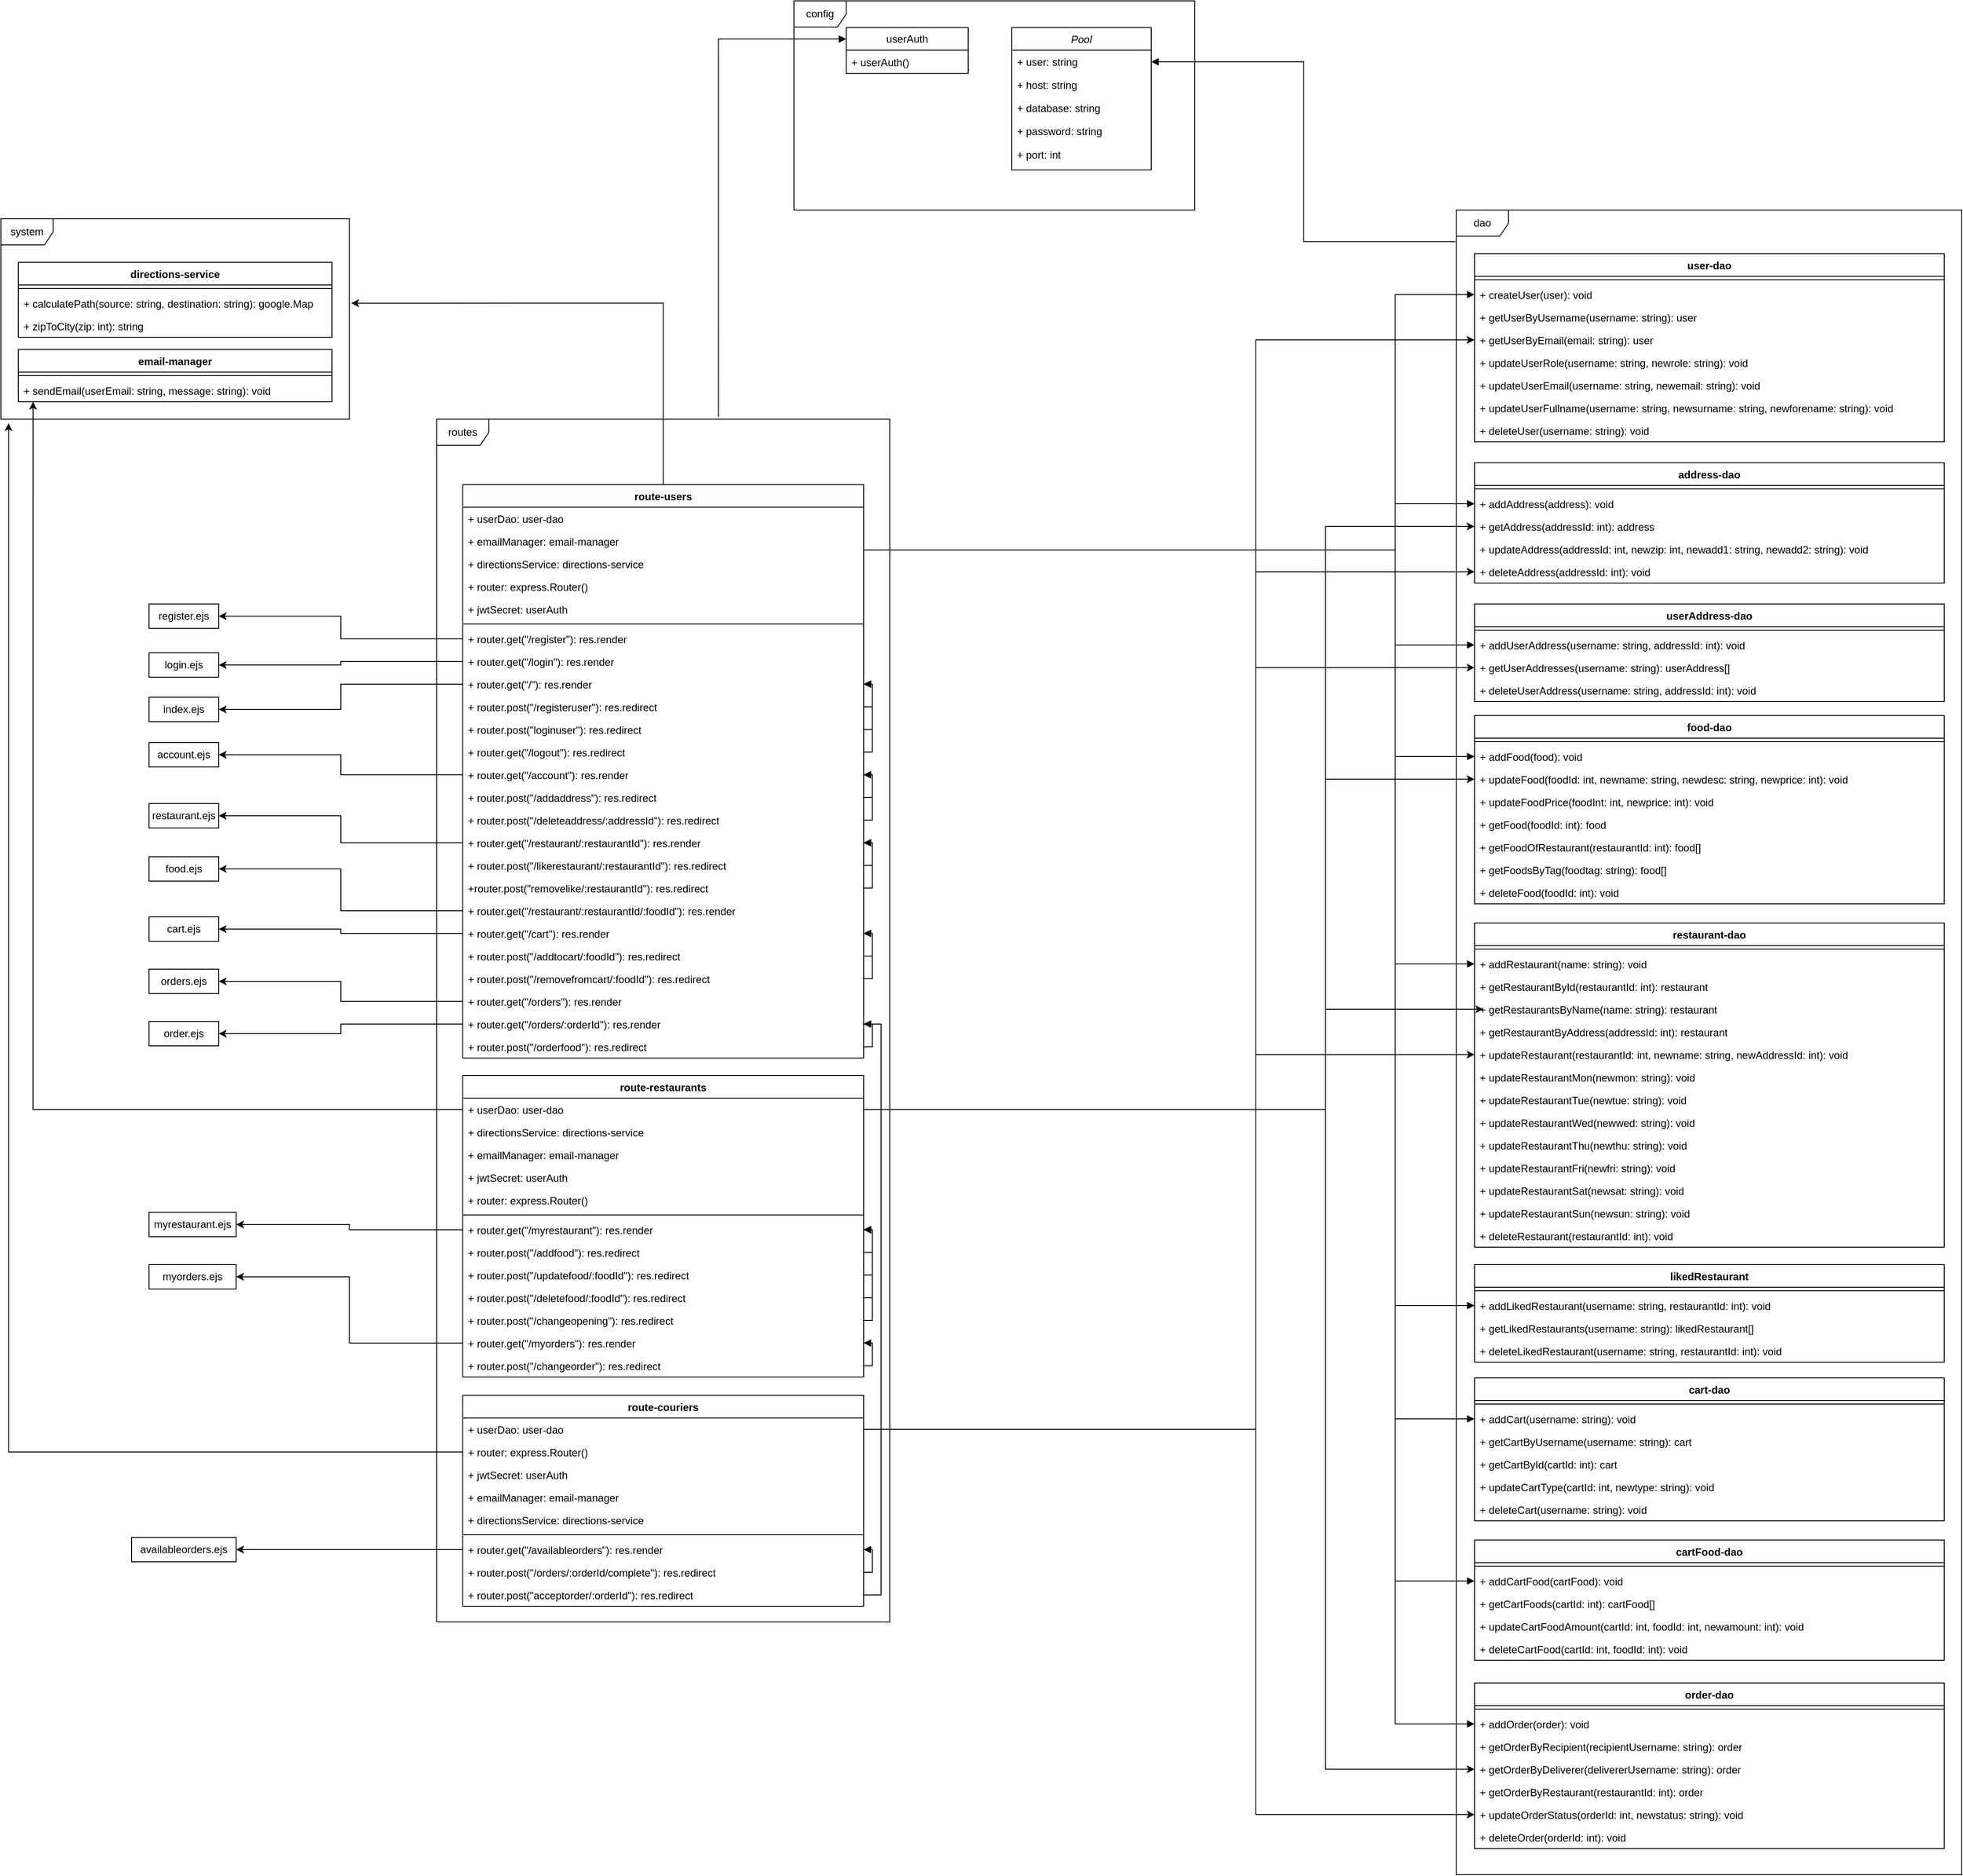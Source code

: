 <mxfile version="22.0.4" type="google">
  <diagram id="C5RBs43oDa-KdzZeNtuy" name="Page-1">
    <mxGraphModel grid="1" page="1" gridSize="10" guides="1" tooltips="1" connect="1" arrows="1" fold="1" pageScale="1" pageWidth="827" pageHeight="1169" math="0" shadow="0">
      <root>
        <mxCell id="WIyWlLk6GJQsqaUBKTNV-0" />
        <mxCell id="WIyWlLk6GJQsqaUBKTNV-1" parent="WIyWlLk6GJQsqaUBKTNV-0" />
        <mxCell id="09qiv7vU6BCCD43riBRa-8" value="&lt;div&gt;dao&lt;/div&gt;" style="shape=umlFrame;whiteSpace=wrap;html=1;pointerEvents=0;" vertex="1" parent="WIyWlLk6GJQsqaUBKTNV-1">
          <mxGeometry x="1220" y="90" width="580" height="1910" as="geometry" />
        </mxCell>
        <mxCell id="09qiv7vU6BCCD43riBRa-10" value="user-dao" style="swimlane;fontStyle=1;align=center;verticalAlign=top;childLayout=stackLayout;horizontal=1;startSize=26;horizontalStack=0;resizeParent=1;resizeParentMax=0;resizeLast=0;collapsible=1;marginBottom=0;whiteSpace=wrap;html=1;" vertex="1" parent="WIyWlLk6GJQsqaUBKTNV-1">
          <mxGeometry x="1241" y="140" width="539" height="216" as="geometry" />
        </mxCell>
        <mxCell id="09qiv7vU6BCCD43riBRa-12" value="" style="line;strokeWidth=1;fillColor=none;align=left;verticalAlign=middle;spacingTop=-1;spacingLeft=3;spacingRight=3;rotatable=0;labelPosition=right;points=[];portConstraint=eastwest;strokeColor=inherit;" vertex="1" parent="09qiv7vU6BCCD43riBRa-10">
          <mxGeometry y="26" width="539" height="8" as="geometry" />
        </mxCell>
        <mxCell id="09qiv7vU6BCCD43riBRa-13" value="+ createUser(user): void" style="text;strokeColor=none;fillColor=none;align=left;verticalAlign=top;spacingLeft=4;spacingRight=4;overflow=hidden;rotatable=0;points=[[0,0.5],[1,0.5]];portConstraint=eastwest;whiteSpace=wrap;html=1;" vertex="1" parent="09qiv7vU6BCCD43riBRa-10">
          <mxGeometry y="34" width="539" height="26" as="geometry" />
        </mxCell>
        <mxCell id="09qiv7vU6BCCD43riBRa-62" value="+ getUserByUsername(username: string): user" style="text;strokeColor=none;fillColor=none;align=left;verticalAlign=top;spacingLeft=4;spacingRight=4;overflow=hidden;rotatable=0;points=[[0,0.5],[1,0.5]];portConstraint=eastwest;whiteSpace=wrap;html=1;" vertex="1" parent="09qiv7vU6BCCD43riBRa-10">
          <mxGeometry y="60" width="539" height="26" as="geometry" />
        </mxCell>
        <mxCell id="09qiv7vU6BCCD43riBRa-63" value="&lt;div&gt;+ getUserByEmail(email: string): user&lt;/div&gt;" style="text;strokeColor=none;fillColor=none;align=left;verticalAlign=top;spacingLeft=4;spacingRight=4;overflow=hidden;rotatable=0;points=[[0,0.5],[1,0.5]];portConstraint=eastwest;whiteSpace=wrap;html=1;" vertex="1" parent="09qiv7vU6BCCD43riBRa-10">
          <mxGeometry y="86" width="539" height="26" as="geometry" />
        </mxCell>
        <mxCell id="09qiv7vU6BCCD43riBRa-64" value="+ updateUserRole(username: string, newrole: string): void" style="text;strokeColor=none;fillColor=none;align=left;verticalAlign=top;spacingLeft=4;spacingRight=4;overflow=hidden;rotatable=0;points=[[0,0.5],[1,0.5]];portConstraint=eastwest;whiteSpace=wrap;html=1;" vertex="1" parent="09qiv7vU6BCCD43riBRa-10">
          <mxGeometry y="112" width="539" height="26" as="geometry" />
        </mxCell>
        <mxCell id="09qiv7vU6BCCD43riBRa-65" value="+ updateUserEmail(username: string, newemail: string): void" style="text;strokeColor=none;fillColor=none;align=left;verticalAlign=top;spacingLeft=4;spacingRight=4;overflow=hidden;rotatable=0;points=[[0,0.5],[1,0.5]];portConstraint=eastwest;whiteSpace=wrap;html=1;" vertex="1" parent="09qiv7vU6BCCD43riBRa-10">
          <mxGeometry y="138" width="539" height="26" as="geometry" />
        </mxCell>
        <mxCell id="09qiv7vU6BCCD43riBRa-68" value="+ updateUserFullname(username: string, newsurname: string, newforename: string): void" style="text;strokeColor=none;fillColor=none;align=left;verticalAlign=top;spacingLeft=4;spacingRight=4;overflow=hidden;rotatable=0;points=[[0,0.5],[1,0.5]];portConstraint=eastwest;whiteSpace=wrap;html=1;" vertex="1" parent="09qiv7vU6BCCD43riBRa-10">
          <mxGeometry y="164" width="539" height="26" as="geometry" />
        </mxCell>
        <mxCell id="09qiv7vU6BCCD43riBRa-69" value="+ deleteUser(username: string): void" style="text;strokeColor=none;fillColor=none;align=left;verticalAlign=top;spacingLeft=4;spacingRight=4;overflow=hidden;rotatable=0;points=[[0,0.5],[1,0.5]];portConstraint=eastwest;whiteSpace=wrap;html=1;" vertex="1" parent="09qiv7vU6BCCD43riBRa-10">
          <mxGeometry y="190" width="539" height="26" as="geometry" />
        </mxCell>
        <mxCell id="09qiv7vU6BCCD43riBRa-32" value="" style="group" connectable="0" vertex="1" parent="WIyWlLk6GJQsqaUBKTNV-1">
          <mxGeometry x="460" y="-150" width="460" height="240" as="geometry" />
        </mxCell>
        <mxCell id="09qiv7vU6BCCD43riBRa-0" value="config" style="shape=umlFrame;whiteSpace=wrap;html=1;pointerEvents=0;" vertex="1" parent="09qiv7vU6BCCD43riBRa-32">
          <mxGeometry width="460" height="240.0" as="geometry" />
        </mxCell>
        <mxCell id="zkfFHV4jXpPFQw0GAbJ--0" value="Pool" style="swimlane;fontStyle=2;align=center;verticalAlign=top;childLayout=stackLayout;horizontal=1;startSize=26;horizontalStack=0;resizeParent=1;resizeLast=0;collapsible=1;marginBottom=0;rounded=0;shadow=0;strokeWidth=1;" vertex="1" parent="09qiv7vU6BCCD43riBRa-32">
          <mxGeometry x="250" y="30.638" width="160" height="163.404" as="geometry">
            <mxRectangle x="230" y="140" width="160" height="26" as="alternateBounds" />
          </mxGeometry>
        </mxCell>
        <mxCell id="zkfFHV4jXpPFQw0GAbJ--1" value="+ user: string" style="text;align=left;verticalAlign=top;spacingLeft=4;spacingRight=4;overflow=hidden;rotatable=0;points=[[0,0.5],[1,0.5]];portConstraint=eastwest;" vertex="1" parent="zkfFHV4jXpPFQw0GAbJ--0">
          <mxGeometry y="26" width="160" height="26.553" as="geometry" />
        </mxCell>
        <mxCell id="zkfFHV4jXpPFQw0GAbJ--2" value="+ host: string" style="text;align=left;verticalAlign=top;spacingLeft=4;spacingRight=4;overflow=hidden;rotatable=0;points=[[0,0.5],[1,0.5]];portConstraint=eastwest;rounded=0;shadow=0;html=0;" vertex="1" parent="zkfFHV4jXpPFQw0GAbJ--0">
          <mxGeometry y="52.553" width="160" height="26.553" as="geometry" />
        </mxCell>
        <mxCell id="zkfFHV4jXpPFQw0GAbJ--3" value="+ database: string" style="text;align=left;verticalAlign=top;spacingLeft=4;spacingRight=4;overflow=hidden;rotatable=0;points=[[0,0.5],[1,0.5]];portConstraint=eastwest;rounded=0;shadow=0;html=0;" vertex="1" parent="zkfFHV4jXpPFQw0GAbJ--0">
          <mxGeometry y="79.106" width="160" height="26.553" as="geometry" />
        </mxCell>
        <mxCell id="09qiv7vU6BCCD43riBRa-2" value="+ password: string" style="text;strokeColor=none;fillColor=none;align=left;verticalAlign=top;spacingLeft=4;spacingRight=4;overflow=hidden;rotatable=0;points=[[0,0.5],[1,0.5]];portConstraint=eastwest;whiteSpace=wrap;html=1;" vertex="1" parent="zkfFHV4jXpPFQw0GAbJ--0">
          <mxGeometry y="105.66" width="160" height="26.553" as="geometry" />
        </mxCell>
        <mxCell id="09qiv7vU6BCCD43riBRa-3" value="+ port: int" style="text;strokeColor=none;fillColor=none;align=left;verticalAlign=top;spacingLeft=4;spacingRight=4;overflow=hidden;rotatable=0;points=[[0,0.5],[1,0.5]];portConstraint=eastwest;whiteSpace=wrap;html=1;" vertex="1" parent="zkfFHV4jXpPFQw0GAbJ--0">
          <mxGeometry y="132.213" width="160" height="26.553" as="geometry" />
        </mxCell>
        <mxCell id="09qiv7vU6BCCD43riBRa-4" value="userAuth" style="swimlane;fontStyle=0;childLayout=stackLayout;horizontal=1;startSize=26;fillColor=none;horizontalStack=0;resizeParent=1;resizeParentMax=0;resizeLast=0;collapsible=1;marginBottom=0;whiteSpace=wrap;html=1;" vertex="1" parent="09qiv7vU6BCCD43riBRa-32">
          <mxGeometry x="60" y="30.64" width="140" height="52.553" as="geometry" />
        </mxCell>
        <mxCell id="09qiv7vU6BCCD43riBRa-5" value="+ userAuth()" style="text;strokeColor=none;fillColor=none;align=left;verticalAlign=top;spacingLeft=4;spacingRight=4;overflow=hidden;rotatable=0;points=[[0,0.5],[1,0.5]];portConstraint=eastwest;whiteSpace=wrap;html=1;" vertex="1" parent="09qiv7vU6BCCD43riBRa-4">
          <mxGeometry y="26" width="140" height="26.553" as="geometry" />
        </mxCell>
        <mxCell id="09qiv7vU6BCCD43riBRa-38" value="email-manager" style="swimlane;fontStyle=1;align=center;verticalAlign=top;childLayout=stackLayout;horizontal=1;startSize=26;horizontalStack=0;resizeParent=1;resizeParentMax=0;resizeLast=0;collapsible=1;marginBottom=0;whiteSpace=wrap;html=1;" vertex="1" parent="WIyWlLk6GJQsqaUBKTNV-1">
          <mxGeometry x="-430" y="250" width="360" height="60" as="geometry" />
        </mxCell>
        <mxCell id="09qiv7vU6BCCD43riBRa-40" value="" style="line;strokeWidth=1;fillColor=none;align=left;verticalAlign=middle;spacingTop=-1;spacingLeft=3;spacingRight=3;rotatable=0;labelPosition=right;points=[];portConstraint=eastwest;strokeColor=inherit;" vertex="1" parent="09qiv7vU6BCCD43riBRa-38">
          <mxGeometry y="26" width="360" height="8" as="geometry" />
        </mxCell>
        <mxCell id="09qiv7vU6BCCD43riBRa-41" value="+ sendEmail(userEmail: string, message: string): void" style="text;strokeColor=none;fillColor=none;align=left;verticalAlign=top;spacingLeft=4;spacingRight=4;overflow=hidden;rotatable=0;points=[[0,0.5],[1,0.5]];portConstraint=eastwest;whiteSpace=wrap;html=1;" vertex="1" parent="09qiv7vU6BCCD43riBRa-38">
          <mxGeometry y="34" width="360" height="26" as="geometry" />
        </mxCell>
        <mxCell id="09qiv7vU6BCCD43riBRa-70" value="address-dao" style="swimlane;fontStyle=1;align=center;verticalAlign=top;childLayout=stackLayout;horizontal=1;startSize=26;horizontalStack=0;resizeParent=1;resizeParentMax=0;resizeLast=0;collapsible=1;marginBottom=0;whiteSpace=wrap;html=1;" vertex="1" parent="WIyWlLk6GJQsqaUBKTNV-1">
          <mxGeometry x="1241" y="380" width="539" height="138" as="geometry" />
        </mxCell>
        <mxCell id="09qiv7vU6BCCD43riBRa-72" value="" style="line;strokeWidth=1;fillColor=none;align=left;verticalAlign=middle;spacingTop=-1;spacingLeft=3;spacingRight=3;rotatable=0;labelPosition=right;points=[];portConstraint=eastwest;strokeColor=inherit;" vertex="1" parent="09qiv7vU6BCCD43riBRa-70">
          <mxGeometry y="26" width="539" height="8" as="geometry" />
        </mxCell>
        <mxCell id="09qiv7vU6BCCD43riBRa-73" value="+ addAddress(address): void" style="text;strokeColor=none;fillColor=none;align=left;verticalAlign=top;spacingLeft=4;spacingRight=4;overflow=hidden;rotatable=0;points=[[0,0.5],[1,0.5]];portConstraint=eastwest;whiteSpace=wrap;html=1;" vertex="1" parent="09qiv7vU6BCCD43riBRa-70">
          <mxGeometry y="34" width="539" height="26" as="geometry" />
        </mxCell>
        <mxCell id="09qiv7vU6BCCD43riBRa-90" value="+ getAddress(addressId: int): address" style="text;strokeColor=none;fillColor=none;align=left;verticalAlign=top;spacingLeft=4;spacingRight=4;overflow=hidden;rotatable=0;points=[[0,0.5],[1,0.5]];portConstraint=eastwest;whiteSpace=wrap;html=1;" vertex="1" parent="09qiv7vU6BCCD43riBRa-70">
          <mxGeometry y="60" width="539" height="26" as="geometry" />
        </mxCell>
        <mxCell id="09qiv7vU6BCCD43riBRa-89" value="+ updateAddress(addressId: int, newzip: int, newadd1: string, newadd2: string): void" style="text;strokeColor=none;fillColor=none;align=left;verticalAlign=top;spacingLeft=4;spacingRight=4;overflow=hidden;rotatable=0;points=[[0,0.5],[1,0.5]];portConstraint=eastwest;whiteSpace=wrap;html=1;" vertex="1" parent="09qiv7vU6BCCD43riBRa-70">
          <mxGeometry y="86" width="539" height="26" as="geometry" />
        </mxCell>
        <mxCell id="09qiv7vU6BCCD43riBRa-80" value="+ deleteAddress(addressId: int): void" style="text;strokeColor=none;fillColor=none;align=left;verticalAlign=top;spacingLeft=4;spacingRight=4;overflow=hidden;rotatable=0;points=[[0,0.5],[1,0.5]];portConstraint=eastwest;whiteSpace=wrap;html=1;" vertex="1" parent="09qiv7vU6BCCD43riBRa-70">
          <mxGeometry y="112" width="539" height="26" as="geometry" />
        </mxCell>
        <mxCell id="09qiv7vU6BCCD43riBRa-85" value="userAddress-dao" style="swimlane;fontStyle=1;align=center;verticalAlign=top;childLayout=stackLayout;horizontal=1;startSize=26;horizontalStack=0;resizeParent=1;resizeParentMax=0;resizeLast=0;collapsible=1;marginBottom=0;whiteSpace=wrap;html=1;" vertex="1" parent="WIyWlLk6GJQsqaUBKTNV-1">
          <mxGeometry x="1241" y="542" width="539" height="112" as="geometry" />
        </mxCell>
        <mxCell id="09qiv7vU6BCCD43riBRa-87" value="" style="line;strokeWidth=1;fillColor=none;align=left;verticalAlign=middle;spacingTop=-1;spacingLeft=3;spacingRight=3;rotatable=0;labelPosition=right;points=[];portConstraint=eastwest;strokeColor=inherit;" vertex="1" parent="09qiv7vU6BCCD43riBRa-85">
          <mxGeometry y="26" width="539" height="8" as="geometry" />
        </mxCell>
        <mxCell id="09qiv7vU6BCCD43riBRa-88" value="&lt;div&gt;+ addUserAddress(username: string, addressId: int): void&lt;/div&gt;" style="text;strokeColor=none;fillColor=none;align=left;verticalAlign=top;spacingLeft=4;spacingRight=4;overflow=hidden;rotatable=0;points=[[0,0.5],[1,0.5]];portConstraint=eastwest;whiteSpace=wrap;html=1;" vertex="1" parent="09qiv7vU6BCCD43riBRa-85">
          <mxGeometry y="34" width="539" height="26" as="geometry" />
        </mxCell>
        <mxCell id="aCCsGAOV-Q1LSLL2z9md-24" value="+ getUserAddresses(username: string): userAddress[]" style="text;strokeColor=none;fillColor=none;align=left;verticalAlign=top;spacingLeft=4;spacingRight=4;overflow=hidden;rotatable=0;points=[[0,0.5],[1,0.5]];portConstraint=eastwest;whiteSpace=wrap;html=1;" vertex="1" parent="09qiv7vU6BCCD43riBRa-85">
          <mxGeometry y="60" width="539" height="26" as="geometry" />
        </mxCell>
        <mxCell id="09qiv7vU6BCCD43riBRa-92" value="+ deleteUserAddress(username: string, addressId: int): void" style="text;strokeColor=none;fillColor=none;align=left;verticalAlign=top;spacingLeft=4;spacingRight=4;overflow=hidden;rotatable=0;points=[[0,0.5],[1,0.5]];portConstraint=eastwest;whiteSpace=wrap;html=1;" vertex="1" parent="09qiv7vU6BCCD43riBRa-85">
          <mxGeometry y="86" width="539" height="26" as="geometry" />
        </mxCell>
        <mxCell id="09qiv7vU6BCCD43riBRa-91" value="system" style="shape=umlFrame;whiteSpace=wrap;html=1;pointerEvents=0;" vertex="1" parent="WIyWlLk6GJQsqaUBKTNV-1">
          <mxGeometry x="-450" y="100" width="400" height="230" as="geometry" />
        </mxCell>
        <mxCell id="09qiv7vU6BCCD43riBRa-105" value="food-dao" style="swimlane;fontStyle=1;align=center;verticalAlign=top;childLayout=stackLayout;horizontal=1;startSize=26;horizontalStack=0;resizeParent=1;resizeParentMax=0;resizeLast=0;collapsible=1;marginBottom=0;whiteSpace=wrap;html=1;" vertex="1" parent="WIyWlLk6GJQsqaUBKTNV-1">
          <mxGeometry x="1241" y="670" width="539" height="216" as="geometry" />
        </mxCell>
        <mxCell id="09qiv7vU6BCCD43riBRa-107" value="" style="line;strokeWidth=1;fillColor=none;align=left;verticalAlign=middle;spacingTop=-1;spacingLeft=3;spacingRight=3;rotatable=0;labelPosition=right;points=[];portConstraint=eastwest;strokeColor=inherit;" vertex="1" parent="09qiv7vU6BCCD43riBRa-105">
          <mxGeometry y="26" width="539" height="8" as="geometry" />
        </mxCell>
        <mxCell id="09qiv7vU6BCCD43riBRa-108" value="+ addFood(food): void" style="text;strokeColor=none;fillColor=none;align=left;verticalAlign=top;spacingLeft=4;spacingRight=4;overflow=hidden;rotatable=0;points=[[0,0.5],[1,0.5]];portConstraint=eastwest;whiteSpace=wrap;html=1;" vertex="1" parent="09qiv7vU6BCCD43riBRa-105">
          <mxGeometry y="34" width="539" height="26" as="geometry" />
        </mxCell>
        <mxCell id="09qiv7vU6BCCD43riBRa-109" value="+ updateFood(foodId: int, newname: string, newdesc: string, newprice: int): void" style="text;strokeColor=none;fillColor=none;align=left;verticalAlign=top;spacingLeft=4;spacingRight=4;overflow=hidden;rotatable=0;points=[[0,0.5],[1,0.5]];portConstraint=eastwest;whiteSpace=wrap;html=1;" vertex="1" parent="09qiv7vU6BCCD43riBRa-105">
          <mxGeometry y="60" width="539" height="26" as="geometry" />
        </mxCell>
        <mxCell id="aCCsGAOV-Q1LSLL2z9md-0" value="+ updateFoodPrice(foodInt: int, newprice: int): void" style="text;strokeColor=none;fillColor=none;align=left;verticalAlign=top;spacingLeft=4;spacingRight=4;overflow=hidden;rotatable=0;points=[[0,0.5],[1,0.5]];portConstraint=eastwest;whiteSpace=wrap;html=1;" vertex="1" parent="09qiv7vU6BCCD43riBRa-105">
          <mxGeometry y="86" width="539" height="26" as="geometry" />
        </mxCell>
        <mxCell id="09qiv7vU6BCCD43riBRa-110" value="+ getFood(foodId: int): food" style="text;strokeColor=none;fillColor=none;align=left;verticalAlign=top;spacingLeft=4;spacingRight=4;overflow=hidden;rotatable=0;points=[[0,0.5],[1,0.5]];portConstraint=eastwest;whiteSpace=wrap;html=1;" vertex="1" parent="09qiv7vU6BCCD43riBRa-105">
          <mxGeometry y="112" width="539" height="26" as="geometry" />
        </mxCell>
        <mxCell id="aCCsGAOV-Q1LSLL2z9md-6" value="+ getFoodOfRestaurant(restaurantId: int): food[]" style="text;strokeColor=none;fillColor=none;align=left;verticalAlign=top;spacingLeft=4;spacingRight=4;overflow=hidden;rotatable=0;points=[[0,0.5],[1,0.5]];portConstraint=eastwest;whiteSpace=wrap;html=1;" vertex="1" parent="09qiv7vU6BCCD43riBRa-105">
          <mxGeometry y="138" width="539" height="26" as="geometry" />
        </mxCell>
        <mxCell id="yzFltJAv8uNfXiM1kdK4-212" value="+ getFoodsByTag(foodtag: string): food[]" style="text;strokeColor=none;fillColor=none;align=left;verticalAlign=top;spacingLeft=4;spacingRight=4;overflow=hidden;rotatable=0;points=[[0,0.5],[1,0.5]];portConstraint=eastwest;whiteSpace=wrap;html=1;" vertex="1" parent="09qiv7vU6BCCD43riBRa-105">
          <mxGeometry y="164" width="539" height="26" as="geometry" />
        </mxCell>
        <mxCell id="aCCsGAOV-Q1LSLL2z9md-5" value="+ deleteFood(foodId: int): void" style="text;strokeColor=none;fillColor=none;align=left;verticalAlign=top;spacingLeft=4;spacingRight=4;overflow=hidden;rotatable=0;points=[[0,0.5],[1,0.5]];portConstraint=eastwest;whiteSpace=wrap;html=1;" vertex="1" parent="09qiv7vU6BCCD43riBRa-105">
          <mxGeometry y="190" width="539" height="26" as="geometry" />
        </mxCell>
        <mxCell id="aCCsGAOV-Q1LSLL2z9md-11" value="restaurant-dao" style="swimlane;fontStyle=1;align=center;verticalAlign=top;childLayout=stackLayout;horizontal=1;startSize=26;horizontalStack=0;resizeParent=1;resizeParentMax=0;resizeLast=0;collapsible=1;marginBottom=0;whiteSpace=wrap;html=1;" vertex="1" parent="WIyWlLk6GJQsqaUBKTNV-1">
          <mxGeometry x="1241" y="908" width="539" height="372" as="geometry" />
        </mxCell>
        <mxCell id="aCCsGAOV-Q1LSLL2z9md-13" value="" style="line;strokeWidth=1;fillColor=none;align=left;verticalAlign=middle;spacingTop=-1;spacingLeft=3;spacingRight=3;rotatable=0;labelPosition=right;points=[];portConstraint=eastwest;strokeColor=inherit;" vertex="1" parent="aCCsGAOV-Q1LSLL2z9md-11">
          <mxGeometry y="26" width="539" height="8" as="geometry" />
        </mxCell>
        <mxCell id="aCCsGAOV-Q1LSLL2z9md-14" value="+ addRestaurant(name: string): void" style="text;strokeColor=none;fillColor=none;align=left;verticalAlign=top;spacingLeft=4;spacingRight=4;overflow=hidden;rotatable=0;points=[[0,0.5],[1,0.5]];portConstraint=eastwest;whiteSpace=wrap;html=1;" vertex="1" parent="aCCsGAOV-Q1LSLL2z9md-11">
          <mxGeometry y="34" width="539" height="26" as="geometry" />
        </mxCell>
        <mxCell id="aCCsGAOV-Q1LSLL2z9md-23" value="+ getRestaurantById(restaurantId: int): restaurant" style="text;strokeColor=none;fillColor=none;align=left;verticalAlign=top;spacingLeft=4;spacingRight=4;overflow=hidden;rotatable=0;points=[[0,0.5],[1,0.5]];portConstraint=eastwest;whiteSpace=wrap;html=1;" vertex="1" parent="aCCsGAOV-Q1LSLL2z9md-11">
          <mxGeometry y="60" width="539" height="26" as="geometry" />
        </mxCell>
        <mxCell id="aCCsGAOV-Q1LSLL2z9md-26" value="+ getRestaurantsByName(name: string): restaurant" style="text;strokeColor=none;fillColor=none;align=left;verticalAlign=top;spacingLeft=4;spacingRight=4;overflow=hidden;rotatable=0;points=[[0,0.5],[1,0.5]];portConstraint=eastwest;whiteSpace=wrap;html=1;" vertex="1" parent="aCCsGAOV-Q1LSLL2z9md-11">
          <mxGeometry y="86" width="539" height="26" as="geometry" />
        </mxCell>
        <mxCell id="aCCsGAOV-Q1LSLL2z9md-27" value="+ getRestaurantByAddress(addressId: int): restaurant" style="text;strokeColor=none;fillColor=none;align=left;verticalAlign=top;spacingLeft=4;spacingRight=4;overflow=hidden;rotatable=0;points=[[0,0.5],[1,0.5]];portConstraint=eastwest;whiteSpace=wrap;html=1;" vertex="1" parent="aCCsGAOV-Q1LSLL2z9md-11">
          <mxGeometry y="112" width="539" height="26" as="geometry" />
        </mxCell>
        <mxCell id="aCCsGAOV-Q1LSLL2z9md-28" value="+ updateRestaurant(restaurantId: int, newname: string, newAddressId: int): void" style="text;strokeColor=none;fillColor=none;align=left;verticalAlign=top;spacingLeft=4;spacingRight=4;overflow=hidden;rotatable=0;points=[[0,0.5],[1,0.5]];portConstraint=eastwest;whiteSpace=wrap;html=1;" vertex="1" parent="aCCsGAOV-Q1LSLL2z9md-11">
          <mxGeometry y="138" width="539" height="26" as="geometry" />
        </mxCell>
        <mxCell id="aCCsGAOV-Q1LSLL2z9md-116" value="+ updateRestaurantMon(newmon: string): void" style="text;strokeColor=none;fillColor=none;align=left;verticalAlign=top;spacingLeft=4;spacingRight=4;overflow=hidden;rotatable=0;points=[[0,0.5],[1,0.5]];portConstraint=eastwest;whiteSpace=wrap;html=1;" vertex="1" parent="aCCsGAOV-Q1LSLL2z9md-11">
          <mxGeometry y="164" width="539" height="26" as="geometry" />
        </mxCell>
        <mxCell id="aCCsGAOV-Q1LSLL2z9md-117" value="+ updateRestaurantTue(newtue: string): void" style="text;strokeColor=none;fillColor=none;align=left;verticalAlign=top;spacingLeft=4;spacingRight=4;overflow=hidden;rotatable=0;points=[[0,0.5],[1,0.5]];portConstraint=eastwest;whiteSpace=wrap;html=1;" vertex="1" parent="aCCsGAOV-Q1LSLL2z9md-11">
          <mxGeometry y="190" width="539" height="26" as="geometry" />
        </mxCell>
        <mxCell id="aCCsGAOV-Q1LSLL2z9md-118" value="+ updateRestaurantWed(newwed: string): void" style="text;strokeColor=none;fillColor=none;align=left;verticalAlign=top;spacingLeft=4;spacingRight=4;overflow=hidden;rotatable=0;points=[[0,0.5],[1,0.5]];portConstraint=eastwest;whiteSpace=wrap;html=1;" vertex="1" parent="aCCsGAOV-Q1LSLL2z9md-11">
          <mxGeometry y="216" width="539" height="26" as="geometry" />
        </mxCell>
        <mxCell id="aCCsGAOV-Q1LSLL2z9md-122" value="+ updateRestaurantThu(newthu: string): void" style="text;strokeColor=none;fillColor=none;align=left;verticalAlign=top;spacingLeft=4;spacingRight=4;overflow=hidden;rotatable=0;points=[[0,0.5],[1,0.5]];portConstraint=eastwest;whiteSpace=wrap;html=1;" vertex="1" parent="aCCsGAOV-Q1LSLL2z9md-11">
          <mxGeometry y="242" width="539" height="26" as="geometry" />
        </mxCell>
        <mxCell id="aCCsGAOV-Q1LSLL2z9md-121" value="+ updateRestaurantFri(newfri: string): void" style="text;strokeColor=none;fillColor=none;align=left;verticalAlign=top;spacingLeft=4;spacingRight=4;overflow=hidden;rotatable=0;points=[[0,0.5],[1,0.5]];portConstraint=eastwest;whiteSpace=wrap;html=1;" vertex="1" parent="aCCsGAOV-Q1LSLL2z9md-11">
          <mxGeometry y="268" width="539" height="26" as="geometry" />
        </mxCell>
        <mxCell id="aCCsGAOV-Q1LSLL2z9md-119" value="+ updateRestaurantSat(newsat: string): void" style="text;strokeColor=none;fillColor=none;align=left;verticalAlign=top;spacingLeft=4;spacingRight=4;overflow=hidden;rotatable=0;points=[[0,0.5],[1,0.5]];portConstraint=eastwest;whiteSpace=wrap;html=1;" vertex="1" parent="aCCsGAOV-Q1LSLL2z9md-11">
          <mxGeometry y="294" width="539" height="26" as="geometry" />
        </mxCell>
        <mxCell id="aCCsGAOV-Q1LSLL2z9md-120" value="+ updateRestaurantSun(newsun: string): void" style="text;strokeColor=none;fillColor=none;align=left;verticalAlign=top;spacingLeft=4;spacingRight=4;overflow=hidden;rotatable=0;points=[[0,0.5],[1,0.5]];portConstraint=eastwest;whiteSpace=wrap;html=1;" vertex="1" parent="aCCsGAOV-Q1LSLL2z9md-11">
          <mxGeometry y="320" width="539" height="26" as="geometry" />
        </mxCell>
        <mxCell id="aCCsGAOV-Q1LSLL2z9md-29" value="+ deleteRestaurant(restaurantId: int): void" style="text;strokeColor=none;fillColor=none;align=left;verticalAlign=top;spacingLeft=4;spacingRight=4;overflow=hidden;rotatable=0;points=[[0,0.5],[1,0.5]];portConstraint=eastwest;whiteSpace=wrap;html=1;" vertex="1" parent="aCCsGAOV-Q1LSLL2z9md-11">
          <mxGeometry y="346" width="539" height="26" as="geometry" />
        </mxCell>
        <mxCell id="aCCsGAOV-Q1LSLL2z9md-15" value="" style="endArrow=block;endFill=1;html=1;edgeStyle=orthogonalEdgeStyle;align=left;verticalAlign=top;rounded=0;exitX=0;exitY=0.019;exitDx=0;exitDy=0;exitPerimeter=0;entryX=1;entryY=0.5;entryDx=0;entryDy=0;" edge="1" parent="WIyWlLk6GJQsqaUBKTNV-1" source="09qiv7vU6BCCD43riBRa-8" target="zkfFHV4jXpPFQw0GAbJ--1">
          <mxGeometry x="-1" relative="1" as="geometry">
            <mxPoint x="940" y="440" as="sourcePoint" />
            <mxPoint x="1080" y="130" as="targetPoint" />
          </mxGeometry>
        </mxCell>
        <mxCell id="aCCsGAOV-Q1LSLL2z9md-17" value="routes" style="shape=umlFrame;whiteSpace=wrap;html=1;pointerEvents=0;" vertex="1" parent="WIyWlLk6GJQsqaUBKTNV-1">
          <mxGeometry x="50" y="330" width="520" height="1380" as="geometry" />
        </mxCell>
        <mxCell id="aCCsGAOV-Q1LSLL2z9md-18" value="directions-service" style="swimlane;fontStyle=1;align=center;verticalAlign=top;childLayout=stackLayout;horizontal=1;startSize=26;horizontalStack=0;resizeParent=1;resizeParentMax=0;resizeLast=0;collapsible=1;marginBottom=0;whiteSpace=wrap;html=1;" vertex="1" parent="WIyWlLk6GJQsqaUBKTNV-1">
          <mxGeometry x="-430" y="150" width="360" height="86" as="geometry" />
        </mxCell>
        <mxCell id="aCCsGAOV-Q1LSLL2z9md-20" value="" style="line;strokeWidth=1;fillColor=none;align=left;verticalAlign=middle;spacingTop=-1;spacingLeft=3;spacingRight=3;rotatable=0;labelPosition=right;points=[];portConstraint=eastwest;strokeColor=inherit;" vertex="1" parent="aCCsGAOV-Q1LSLL2z9md-18">
          <mxGeometry y="26" width="360" height="8" as="geometry" />
        </mxCell>
        <mxCell id="aCCsGAOV-Q1LSLL2z9md-21" value="+ calculatePath(source: string, destination: string): google.Map" style="text;strokeColor=none;fillColor=none;align=left;verticalAlign=top;spacingLeft=4;spacingRight=4;overflow=hidden;rotatable=0;points=[[0,0.5],[1,0.5]];portConstraint=eastwest;whiteSpace=wrap;html=1;" vertex="1" parent="aCCsGAOV-Q1LSLL2z9md-18">
          <mxGeometry y="34" width="360" height="26" as="geometry" />
        </mxCell>
        <mxCell id="aCCsGAOV-Q1LSLL2z9md-22" value="+ zipToCity(zip: int): string" style="text;strokeColor=none;fillColor=none;align=left;verticalAlign=top;spacingLeft=4;spacingRight=4;overflow=hidden;rotatable=0;points=[[0,0.5],[1,0.5]];portConstraint=eastwest;whiteSpace=wrap;html=1;" vertex="1" parent="aCCsGAOV-Q1LSLL2z9md-18">
          <mxGeometry y="60" width="360" height="26" as="geometry" />
        </mxCell>
        <mxCell id="aCCsGAOV-Q1LSLL2z9md-30" value="cart-dao" style="swimlane;fontStyle=1;align=center;verticalAlign=top;childLayout=stackLayout;horizontal=1;startSize=26;horizontalStack=0;resizeParent=1;resizeParentMax=0;resizeLast=0;collapsible=1;marginBottom=0;whiteSpace=wrap;html=1;" vertex="1" parent="WIyWlLk6GJQsqaUBKTNV-1">
          <mxGeometry x="1241" y="1430" width="539" height="164" as="geometry" />
        </mxCell>
        <mxCell id="aCCsGAOV-Q1LSLL2z9md-32" value="" style="line;strokeWidth=1;fillColor=none;align=left;verticalAlign=middle;spacingTop=-1;spacingLeft=3;spacingRight=3;rotatable=0;labelPosition=right;points=[];portConstraint=eastwest;strokeColor=inherit;" vertex="1" parent="aCCsGAOV-Q1LSLL2z9md-30">
          <mxGeometry y="26" width="539" height="8" as="geometry" />
        </mxCell>
        <mxCell id="aCCsGAOV-Q1LSLL2z9md-33" value="&lt;div&gt;+ addCart(username: string): void&lt;/div&gt;" style="text;strokeColor=none;fillColor=none;align=left;verticalAlign=top;spacingLeft=4;spacingRight=4;overflow=hidden;rotatable=0;points=[[0,0.5],[1,0.5]];portConstraint=eastwest;whiteSpace=wrap;html=1;" vertex="1" parent="aCCsGAOV-Q1LSLL2z9md-30">
          <mxGeometry y="34" width="539" height="26" as="geometry" />
        </mxCell>
        <mxCell id="aCCsGAOV-Q1LSLL2z9md-44" value="+ getCartByUsername(username: string): cart" style="text;strokeColor=none;fillColor=none;align=left;verticalAlign=top;spacingLeft=4;spacingRight=4;overflow=hidden;rotatable=0;points=[[0,0.5],[1,0.5]];portConstraint=eastwest;whiteSpace=wrap;html=1;" vertex="1" parent="aCCsGAOV-Q1LSLL2z9md-30">
          <mxGeometry y="60" width="539" height="26" as="geometry" />
        </mxCell>
        <mxCell id="aCCsGAOV-Q1LSLL2z9md-45" value="+ getCartById(cartId: int): cart" style="text;strokeColor=none;fillColor=none;align=left;verticalAlign=top;spacingLeft=4;spacingRight=4;overflow=hidden;rotatable=0;points=[[0,0.5],[1,0.5]];portConstraint=eastwest;whiteSpace=wrap;html=1;" vertex="1" parent="aCCsGAOV-Q1LSLL2z9md-30">
          <mxGeometry y="86" width="539" height="26" as="geometry" />
        </mxCell>
        <mxCell id="yzFltJAv8uNfXiM1kdK4-199" value="+ updateCartType(cartId: int, newtype: string): void" style="text;strokeColor=none;fillColor=none;align=left;verticalAlign=top;spacingLeft=4;spacingRight=4;overflow=hidden;rotatable=0;points=[[0,0.5],[1,0.5]];portConstraint=eastwest;whiteSpace=wrap;html=1;" vertex="1" parent="aCCsGAOV-Q1LSLL2z9md-30">
          <mxGeometry y="112" width="539" height="26" as="geometry" />
        </mxCell>
        <mxCell id="aCCsGAOV-Q1LSLL2z9md-43" value="+ deleteCart(username: string): void" style="text;strokeColor=none;fillColor=none;align=left;verticalAlign=top;spacingLeft=4;spacingRight=4;overflow=hidden;rotatable=0;points=[[0,0.5],[1,0.5]];portConstraint=eastwest;whiteSpace=wrap;html=1;" vertex="1" parent="aCCsGAOV-Q1LSLL2z9md-30">
          <mxGeometry y="138" width="539" height="26" as="geometry" />
        </mxCell>
        <mxCell id="aCCsGAOV-Q1LSLL2z9md-46" value="cartFood-dao" style="swimlane;fontStyle=1;align=center;verticalAlign=top;childLayout=stackLayout;horizontal=1;startSize=26;horizontalStack=0;resizeParent=1;resizeParentMax=0;resizeLast=0;collapsible=1;marginBottom=0;whiteSpace=wrap;html=1;" vertex="1" parent="WIyWlLk6GJQsqaUBKTNV-1">
          <mxGeometry x="1241" y="1616" width="539" height="138" as="geometry" />
        </mxCell>
        <mxCell id="aCCsGAOV-Q1LSLL2z9md-48" value="" style="line;strokeWidth=1;fillColor=none;align=left;verticalAlign=middle;spacingTop=-1;spacingLeft=3;spacingRight=3;rotatable=0;labelPosition=right;points=[];portConstraint=eastwest;strokeColor=inherit;" vertex="1" parent="aCCsGAOV-Q1LSLL2z9md-46">
          <mxGeometry y="26" width="539" height="8" as="geometry" />
        </mxCell>
        <mxCell id="aCCsGAOV-Q1LSLL2z9md-49" value="+ addCartFood(cartFood): void" style="text;strokeColor=none;fillColor=none;align=left;verticalAlign=top;spacingLeft=4;spacingRight=4;overflow=hidden;rotatable=0;points=[[0,0.5],[1,0.5]];portConstraint=eastwest;whiteSpace=wrap;html=1;" vertex="1" parent="aCCsGAOV-Q1LSLL2z9md-46">
          <mxGeometry y="34" width="539" height="26" as="geometry" />
        </mxCell>
        <mxCell id="aCCsGAOV-Q1LSLL2z9md-90" value="+ getCartFoods(cartId: int): cartFood[]" style="text;strokeColor=none;fillColor=none;align=left;verticalAlign=top;spacingLeft=4;spacingRight=4;overflow=hidden;rotatable=0;points=[[0,0.5],[1,0.5]];portConstraint=eastwest;whiteSpace=wrap;html=1;" vertex="1" parent="aCCsGAOV-Q1LSLL2z9md-46">
          <mxGeometry y="60" width="539" height="26" as="geometry" />
        </mxCell>
        <mxCell id="aCCsGAOV-Q1LSLL2z9md-91" value="+ updateCartFoodAmount(cartId: int, foodId: int, newamount: int): void" style="text;strokeColor=none;fillColor=none;align=left;verticalAlign=top;spacingLeft=4;spacingRight=4;overflow=hidden;rotatable=0;points=[[0,0.5],[1,0.5]];portConstraint=eastwest;whiteSpace=wrap;html=1;" vertex="1" parent="aCCsGAOV-Q1LSLL2z9md-46">
          <mxGeometry y="86" width="539" height="26" as="geometry" />
        </mxCell>
        <mxCell id="aCCsGAOV-Q1LSLL2z9md-92" value="+ deleteCartFood(cartId: int, foodId: int): void" style="text;strokeColor=none;fillColor=none;align=left;verticalAlign=top;spacingLeft=4;spacingRight=4;overflow=hidden;rotatable=0;points=[[0,0.5],[1,0.5]];portConstraint=eastwest;whiteSpace=wrap;html=1;" vertex="1" parent="aCCsGAOV-Q1LSLL2z9md-46">
          <mxGeometry y="112" width="539" height="26" as="geometry" />
        </mxCell>
        <mxCell id="aCCsGAOV-Q1LSLL2z9md-107" value="order-dao" style="swimlane;fontStyle=1;align=center;verticalAlign=top;childLayout=stackLayout;horizontal=1;startSize=26;horizontalStack=0;resizeParent=1;resizeParentMax=0;resizeLast=0;collapsible=1;marginBottom=0;whiteSpace=wrap;html=1;" vertex="1" parent="WIyWlLk6GJQsqaUBKTNV-1">
          <mxGeometry x="1241" y="1780" width="539" height="190" as="geometry" />
        </mxCell>
        <mxCell id="aCCsGAOV-Q1LSLL2z9md-109" value="" style="line;strokeWidth=1;fillColor=none;align=left;verticalAlign=middle;spacingTop=-1;spacingLeft=3;spacingRight=3;rotatable=0;labelPosition=right;points=[];portConstraint=eastwest;strokeColor=inherit;" vertex="1" parent="aCCsGAOV-Q1LSLL2z9md-107">
          <mxGeometry y="26" width="539" height="8" as="geometry" />
        </mxCell>
        <mxCell id="aCCsGAOV-Q1LSLL2z9md-110" value="+ addOrder(order): void" style="text;strokeColor=none;fillColor=none;align=left;verticalAlign=top;spacingLeft=4;spacingRight=4;overflow=hidden;rotatable=0;points=[[0,0.5],[1,0.5]];portConstraint=eastwest;whiteSpace=wrap;html=1;" vertex="1" parent="aCCsGAOV-Q1LSLL2z9md-107">
          <mxGeometry y="34" width="539" height="26" as="geometry" />
        </mxCell>
        <mxCell id="aCCsGAOV-Q1LSLL2z9md-111" value="+ getOrderByRecipient(recipientUsername: string): order" style="text;strokeColor=none;fillColor=none;align=left;verticalAlign=top;spacingLeft=4;spacingRight=4;overflow=hidden;rotatable=0;points=[[0,0.5],[1,0.5]];portConstraint=eastwest;whiteSpace=wrap;html=1;" vertex="1" parent="aCCsGAOV-Q1LSLL2z9md-107">
          <mxGeometry y="60" width="539" height="26" as="geometry" />
        </mxCell>
        <mxCell id="aCCsGAOV-Q1LSLL2z9md-112" value="+ getOrderByDeliverer(delivererUsername: string): order" style="text;strokeColor=none;fillColor=none;align=left;verticalAlign=top;spacingLeft=4;spacingRight=4;overflow=hidden;rotatable=0;points=[[0,0.5],[1,0.5]];portConstraint=eastwest;whiteSpace=wrap;html=1;" vertex="1" parent="aCCsGAOV-Q1LSLL2z9md-107">
          <mxGeometry y="86" width="539" height="26" as="geometry" />
        </mxCell>
        <mxCell id="aCCsGAOV-Q1LSLL2z9md-113" value="+ getOrderByRestaurant(restaurantId: int): order" style="text;strokeColor=none;fillColor=none;align=left;verticalAlign=top;spacingLeft=4;spacingRight=4;overflow=hidden;rotatable=0;points=[[0,0.5],[1,0.5]];portConstraint=eastwest;whiteSpace=wrap;html=1;" vertex="1" parent="aCCsGAOV-Q1LSLL2z9md-107">
          <mxGeometry y="112" width="539" height="26" as="geometry" />
        </mxCell>
        <mxCell id="aCCsGAOV-Q1LSLL2z9md-114" value="+ updateOrderStatus(orderId: int, newstatus: string): void" style="text;strokeColor=none;fillColor=none;align=left;verticalAlign=top;spacingLeft=4;spacingRight=4;overflow=hidden;rotatable=0;points=[[0,0.5],[1,0.5]];portConstraint=eastwest;whiteSpace=wrap;html=1;" vertex="1" parent="aCCsGAOV-Q1LSLL2z9md-107">
          <mxGeometry y="138" width="539" height="26" as="geometry" />
        </mxCell>
        <mxCell id="aCCsGAOV-Q1LSLL2z9md-115" value="+ deleteOrder(orderId: int): void" style="text;strokeColor=none;fillColor=none;align=left;verticalAlign=top;spacingLeft=4;spacingRight=4;overflow=hidden;rotatable=0;points=[[0,0.5],[1,0.5]];portConstraint=eastwest;whiteSpace=wrap;html=1;" vertex="1" parent="aCCsGAOV-Q1LSLL2z9md-107">
          <mxGeometry y="164" width="539" height="26" as="geometry" />
        </mxCell>
        <mxCell id="aCCsGAOV-Q1LSLL2z9md-123" value="likedRestaurant" style="swimlane;fontStyle=1;align=center;verticalAlign=top;childLayout=stackLayout;horizontal=1;startSize=26;horizontalStack=0;resizeParent=1;resizeParentMax=0;resizeLast=0;collapsible=1;marginBottom=0;whiteSpace=wrap;html=1;" vertex="1" parent="WIyWlLk6GJQsqaUBKTNV-1">
          <mxGeometry x="1241" y="1300" width="539" height="112" as="geometry" />
        </mxCell>
        <mxCell id="aCCsGAOV-Q1LSLL2z9md-125" value="" style="line;strokeWidth=1;fillColor=none;align=left;verticalAlign=middle;spacingTop=-1;spacingLeft=3;spacingRight=3;rotatable=0;labelPosition=right;points=[];portConstraint=eastwest;strokeColor=inherit;" vertex="1" parent="aCCsGAOV-Q1LSLL2z9md-123">
          <mxGeometry y="26" width="539" height="8" as="geometry" />
        </mxCell>
        <mxCell id="aCCsGAOV-Q1LSLL2z9md-126" value="+ addLikedRestaurant(username: string, restaurantId: int): void" style="text;strokeColor=none;fillColor=none;align=left;verticalAlign=top;spacingLeft=4;spacingRight=4;overflow=hidden;rotatable=0;points=[[0,0.5],[1,0.5]];portConstraint=eastwest;whiteSpace=wrap;html=1;" vertex="1" parent="aCCsGAOV-Q1LSLL2z9md-123">
          <mxGeometry y="34" width="539" height="26" as="geometry" />
        </mxCell>
        <mxCell id="aCCsGAOV-Q1LSLL2z9md-127" value="+ getLikedRestaurants(username: string): likedRestaurant[]" style="text;strokeColor=none;fillColor=none;align=left;verticalAlign=top;spacingLeft=4;spacingRight=4;overflow=hidden;rotatable=0;points=[[0,0.5],[1,0.5]];portConstraint=eastwest;whiteSpace=wrap;html=1;" vertex="1" parent="aCCsGAOV-Q1LSLL2z9md-123">
          <mxGeometry y="60" width="539" height="26" as="geometry" />
        </mxCell>
        <mxCell id="aCCsGAOV-Q1LSLL2z9md-128" value="+ deleteLikedRestaurant(username: string, restaurantId: int): void" style="text;strokeColor=none;fillColor=none;align=left;verticalAlign=top;spacingLeft=4;spacingRight=4;overflow=hidden;rotatable=0;points=[[0,0.5],[1,0.5]];portConstraint=eastwest;whiteSpace=wrap;html=1;" vertex="1" parent="aCCsGAOV-Q1LSLL2z9md-123">
          <mxGeometry y="86" width="539" height="26" as="geometry" />
        </mxCell>
        <mxCell id="yzFltJAv8uNfXiM1kdK4-218" style="edgeStyle=orthogonalEdgeStyle;rounded=0;orthogonalLoop=1;jettySize=auto;html=1;entryX=1.005;entryY=0.421;entryDx=0;entryDy=0;exitX=0.5;exitY=0;exitDx=0;exitDy=0;entryPerimeter=0;" edge="1" parent="WIyWlLk6GJQsqaUBKTNV-1" source="yzFltJAv8uNfXiM1kdK4-0" target="09qiv7vU6BCCD43riBRa-91">
          <mxGeometry relative="1" as="geometry">
            <Array as="points">
              <mxPoint x="310" y="197" />
            </Array>
          </mxGeometry>
        </mxCell>
        <mxCell id="yzFltJAv8uNfXiM1kdK4-0" value="route-users" style="swimlane;fontStyle=1;align=center;verticalAlign=top;childLayout=stackLayout;horizontal=1;startSize=26;horizontalStack=0;resizeParent=1;resizeParentMax=0;resizeLast=0;collapsible=1;marginBottom=0;whiteSpace=wrap;html=1;" vertex="1" parent="WIyWlLk6GJQsqaUBKTNV-1">
          <mxGeometry x="80" y="405" width="460" height="658" as="geometry" />
        </mxCell>
        <mxCell id="yzFltJAv8uNfXiM1kdK4-1" value="+ userDao: user-dao" style="text;strokeColor=none;fillColor=none;align=left;verticalAlign=top;spacingLeft=4;spacingRight=4;overflow=hidden;rotatable=0;points=[[0,0.5],[1,0.5]];portConstraint=eastwest;whiteSpace=wrap;html=1;" vertex="1" parent="yzFltJAv8uNfXiM1kdK4-0">
          <mxGeometry y="26" width="460" height="26" as="geometry" />
        </mxCell>
        <mxCell id="yzFltJAv8uNfXiM1kdK4-213" value="+ emailManager: email-manager" style="text;strokeColor=none;fillColor=none;align=left;verticalAlign=top;spacingLeft=4;spacingRight=4;overflow=hidden;rotatable=0;points=[[0,0.5],[1,0.5]];portConstraint=eastwest;whiteSpace=wrap;html=1;" vertex="1" parent="yzFltJAv8uNfXiM1kdK4-0">
          <mxGeometry y="52" width="460" height="26" as="geometry" />
        </mxCell>
        <mxCell id="yzFltJAv8uNfXiM1kdK4-219" value="+ directionsService: directions-service" style="text;strokeColor=none;fillColor=none;align=left;verticalAlign=top;spacingLeft=4;spacingRight=4;overflow=hidden;rotatable=0;points=[[0,0.5],[1,0.5]];portConstraint=eastwest;whiteSpace=wrap;html=1;" vertex="1" parent="yzFltJAv8uNfXiM1kdK4-0">
          <mxGeometry y="78" width="460" height="26" as="geometry" />
        </mxCell>
        <mxCell id="yzFltJAv8uNfXiM1kdK4-10" value="+ router: express.Router()" style="text;strokeColor=none;fillColor=none;align=left;verticalAlign=top;spacingLeft=4;spacingRight=4;overflow=hidden;rotatable=0;points=[[0,0.5],[1,0.5]];portConstraint=eastwest;whiteSpace=wrap;html=1;" vertex="1" parent="yzFltJAv8uNfXiM1kdK4-0">
          <mxGeometry y="104" width="460" height="26" as="geometry" />
        </mxCell>
        <mxCell id="yzFltJAv8uNfXiM1kdK4-33" value="+ jwtSecret: userAuth" style="text;strokeColor=none;fillColor=none;align=left;verticalAlign=top;spacingLeft=4;spacingRight=4;overflow=hidden;rotatable=0;points=[[0,0.5],[1,0.5]];portConstraint=eastwest;whiteSpace=wrap;html=1;" vertex="1" parent="yzFltJAv8uNfXiM1kdK4-0">
          <mxGeometry y="130" width="460" height="26" as="geometry" />
        </mxCell>
        <mxCell id="yzFltJAv8uNfXiM1kdK4-2" value="" style="line;strokeWidth=1;fillColor=none;align=left;verticalAlign=middle;spacingTop=-1;spacingLeft=3;spacingRight=3;rotatable=0;labelPosition=right;points=[];portConstraint=eastwest;strokeColor=inherit;" vertex="1" parent="yzFltJAv8uNfXiM1kdK4-0">
          <mxGeometry y="156" width="460" height="8" as="geometry" />
        </mxCell>
        <mxCell id="yzFltJAv8uNfXiM1kdK4-3" value="+ router.get(&quot;/register&quot;): res.render" style="text;strokeColor=none;fillColor=none;align=left;verticalAlign=top;spacingLeft=4;spacingRight=4;overflow=hidden;rotatable=0;points=[[0,0.5],[1,0.5]];portConstraint=eastwest;whiteSpace=wrap;html=1;" vertex="1" parent="yzFltJAv8uNfXiM1kdK4-0">
          <mxGeometry y="164" width="460" height="26" as="geometry" />
        </mxCell>
        <mxCell id="yzFltJAv8uNfXiM1kdK4-11" value="+ router.get(&quot;/login&quot;): res.render" style="text;strokeColor=none;fillColor=none;align=left;verticalAlign=top;spacingLeft=4;spacingRight=4;overflow=hidden;rotatable=0;points=[[0,0.5],[1,0.5]];portConstraint=eastwest;whiteSpace=wrap;html=1;" vertex="1" parent="yzFltJAv8uNfXiM1kdK4-0">
          <mxGeometry y="190" width="460" height="26" as="geometry" />
        </mxCell>
        <mxCell id="yzFltJAv8uNfXiM1kdK4-20" value="+ router.get(&quot;/&quot;): res.render" style="text;strokeColor=none;fillColor=none;align=left;verticalAlign=top;spacingLeft=4;spacingRight=4;overflow=hidden;rotatable=0;points=[[0,0.5],[1,0.5]];portConstraint=eastwest;whiteSpace=wrap;html=1;" vertex="1" parent="yzFltJAv8uNfXiM1kdK4-0">
          <mxGeometry y="216" width="460" height="26" as="geometry" />
        </mxCell>
        <mxCell id="yzFltJAv8uNfXiM1kdK4-24" value="+ router.post(&quot;/registeruser&quot;): res.redirect" style="text;strokeColor=none;fillColor=none;align=left;verticalAlign=top;spacingLeft=4;spacingRight=4;overflow=hidden;rotatable=0;points=[[0,0.5],[1,0.5]];portConstraint=eastwest;whiteSpace=wrap;html=1;" vertex="1" parent="yzFltJAv8uNfXiM1kdK4-0">
          <mxGeometry y="242" width="460" height="26" as="geometry" />
        </mxCell>
        <mxCell id="yzFltJAv8uNfXiM1kdK4-25" value="" style="endArrow=block;endFill=1;html=1;edgeStyle=orthogonalEdgeStyle;align=left;verticalAlign=top;rounded=0;entryX=1;entryY=0.5;entryDx=0;entryDy=0;exitX=1;exitY=0.5;exitDx=0;exitDy=0;" edge="1" parent="yzFltJAv8uNfXiM1kdK4-0" source="yzFltJAv8uNfXiM1kdK4-24" target="yzFltJAv8uNfXiM1kdK4-20">
          <mxGeometry x="-1" relative="1" as="geometry">
            <mxPoint x="390" y="224" as="sourcePoint" />
            <mxPoint x="550" y="224" as="targetPoint" />
          </mxGeometry>
        </mxCell>
        <mxCell id="yzFltJAv8uNfXiM1kdK4-27" value="+ router.post(&quot;loginuser&quot;): res.redirect" style="text;strokeColor=none;fillColor=none;align=left;verticalAlign=top;spacingLeft=4;spacingRight=4;overflow=hidden;rotatable=0;points=[[0,0.5],[1,0.5]];portConstraint=eastwest;whiteSpace=wrap;html=1;" vertex="1" parent="yzFltJAv8uNfXiM1kdK4-0">
          <mxGeometry y="268" width="460" height="26" as="geometry" />
        </mxCell>
        <mxCell id="yzFltJAv8uNfXiM1kdK4-28" value="" style="endArrow=block;endFill=1;html=1;edgeStyle=orthogonalEdgeStyle;align=left;verticalAlign=top;rounded=0;exitX=1;exitY=0.5;exitDx=0;exitDy=0;entryX=1;entryY=0.5;entryDx=0;entryDy=0;" edge="1" parent="yzFltJAv8uNfXiM1kdK4-0" source="yzFltJAv8uNfXiM1kdK4-27" target="yzFltJAv8uNfXiM1kdK4-20">
          <mxGeometry x="-1" relative="1" as="geometry">
            <mxPoint x="380" y="254" as="sourcePoint" />
            <mxPoint x="540" y="254" as="targetPoint" />
          </mxGeometry>
        </mxCell>
        <mxCell id="yzFltJAv8uNfXiM1kdK4-30" value="+ router.get(&quot;/logout&quot;): res.redirect" style="text;strokeColor=none;fillColor=none;align=left;verticalAlign=top;spacingLeft=4;spacingRight=4;overflow=hidden;rotatable=0;points=[[0,0.5],[1,0.5]];portConstraint=eastwest;whiteSpace=wrap;html=1;" vertex="1" parent="yzFltJAv8uNfXiM1kdK4-0">
          <mxGeometry y="294" width="460" height="26" as="geometry" />
        </mxCell>
        <mxCell id="yzFltJAv8uNfXiM1kdK4-31" value="" style="endArrow=block;endFill=1;html=1;edgeStyle=orthogonalEdgeStyle;align=left;verticalAlign=top;rounded=0;exitX=1;exitY=0.5;exitDx=0;exitDy=0;entryX=1;entryY=0.5;entryDx=0;entryDy=0;" edge="1" parent="yzFltJAv8uNfXiM1kdK4-0" source="yzFltJAv8uNfXiM1kdK4-30" target="yzFltJAv8uNfXiM1kdK4-20">
          <mxGeometry x="-1" relative="1" as="geometry">
            <mxPoint x="310" y="334" as="sourcePoint" />
            <mxPoint x="470" y="334" as="targetPoint" />
          </mxGeometry>
        </mxCell>
        <mxCell id="yzFltJAv8uNfXiM1kdK4-34" value="+ router.get(&quot;/account&quot;): res.render" style="text;strokeColor=none;fillColor=none;align=left;verticalAlign=top;spacingLeft=4;spacingRight=4;overflow=hidden;rotatable=0;points=[[0,0.5],[1,0.5]];portConstraint=eastwest;whiteSpace=wrap;html=1;" vertex="1" parent="yzFltJAv8uNfXiM1kdK4-0">
          <mxGeometry y="320" width="460" height="26" as="geometry" />
        </mxCell>
        <mxCell id="yzFltJAv8uNfXiM1kdK4-149" value="+ router.post(&quot;/addaddress&quot;): res.redirect" style="text;strokeColor=none;fillColor=none;align=left;verticalAlign=top;spacingLeft=4;spacingRight=4;overflow=hidden;rotatable=0;points=[[0,0.5],[1,0.5]];portConstraint=eastwest;whiteSpace=wrap;html=1;" vertex="1" parent="yzFltJAv8uNfXiM1kdK4-0">
          <mxGeometry y="346" width="460" height="26" as="geometry" />
        </mxCell>
        <mxCell id="yzFltJAv8uNfXiM1kdK4-184" value="+ router.post(&quot;/deleteaddress/:addressId&quot;): res.redirect" style="text;strokeColor=none;fillColor=none;align=left;verticalAlign=top;spacingLeft=4;spacingRight=4;overflow=hidden;rotatable=0;points=[[0,0.5],[1,0.5]];portConstraint=eastwest;whiteSpace=wrap;html=1;" vertex="1" parent="yzFltJAv8uNfXiM1kdK4-0">
          <mxGeometry y="372" width="460" height="26" as="geometry" />
        </mxCell>
        <mxCell id="yzFltJAv8uNfXiM1kdK4-43" value="+ router.get(&quot;/restaurant/:restaurantId&quot;): res.render" style="text;strokeColor=none;fillColor=none;align=left;verticalAlign=top;spacingLeft=4;spacingRight=4;overflow=hidden;rotatable=0;points=[[0,0.5],[1,0.5]];portConstraint=eastwest;whiteSpace=wrap;html=1;" vertex="1" parent="yzFltJAv8uNfXiM1kdK4-0">
          <mxGeometry y="398" width="460" height="26" as="geometry" />
        </mxCell>
        <mxCell id="yzFltJAv8uNfXiM1kdK4-197" value="+ router.post(&quot;/likerestaurant/:restaurantId&quot;): res.redirect" style="text;strokeColor=none;fillColor=none;align=left;verticalAlign=top;spacingLeft=4;spacingRight=4;overflow=hidden;rotatable=0;points=[[0,0.5],[1,0.5]];portConstraint=eastwest;whiteSpace=wrap;html=1;" vertex="1" parent="yzFltJAv8uNfXiM1kdK4-0">
          <mxGeometry y="424" width="460" height="26" as="geometry" />
        </mxCell>
        <mxCell id="yzFltJAv8uNfXiM1kdK4-151" value="" style="endArrow=block;endFill=1;html=1;edgeStyle=orthogonalEdgeStyle;align=left;verticalAlign=top;rounded=0;exitX=1;exitY=0.5;exitDx=0;exitDy=0;entryX=1;entryY=0.5;entryDx=0;entryDy=0;" edge="1" parent="yzFltJAv8uNfXiM1kdK4-0" source="yzFltJAv8uNfXiM1kdK4-149" target="yzFltJAv8uNfXiM1kdK4-34">
          <mxGeometry x="-1" relative="1" as="geometry">
            <mxPoint x="210" y="444" as="sourcePoint" />
            <mxPoint x="370" y="444" as="targetPoint" />
          </mxGeometry>
        </mxCell>
        <mxCell id="yzFltJAv8uNfXiM1kdK4-205" value="+router.post(&quot;removelike/:restaurantId&quot;): res.redirect" style="text;strokeColor=none;fillColor=none;align=left;verticalAlign=top;spacingLeft=4;spacingRight=4;overflow=hidden;rotatable=0;points=[[0,0.5],[1,0.5]];portConstraint=eastwest;whiteSpace=wrap;html=1;" vertex="1" parent="yzFltJAv8uNfXiM1kdK4-0">
          <mxGeometry y="450" width="460" height="26" as="geometry" />
        </mxCell>
        <mxCell id="yzFltJAv8uNfXiM1kdK4-175" value="+ router.get(&quot;/restaurant/:restaurantId/:foodId&quot;): res.render" style="text;strokeColor=none;fillColor=none;align=left;verticalAlign=top;spacingLeft=4;spacingRight=4;overflow=hidden;rotatable=0;points=[[0,0.5],[1,0.5]];portConstraint=eastwest;whiteSpace=wrap;html=1;" vertex="1" parent="yzFltJAv8uNfXiM1kdK4-0">
          <mxGeometry y="476" width="460" height="26" as="geometry" />
        </mxCell>
        <mxCell id="yzFltJAv8uNfXiM1kdK4-178" value="+ router.get(&quot;/cart&quot;): res.render" style="text;strokeColor=none;fillColor=none;align=left;verticalAlign=top;spacingLeft=4;spacingRight=4;overflow=hidden;rotatable=0;points=[[0,0.5],[1,0.5]];portConstraint=eastwest;whiteSpace=wrap;html=1;" vertex="1" parent="yzFltJAv8uNfXiM1kdK4-0">
          <mxGeometry y="502" width="460" height="26" as="geometry" />
        </mxCell>
        <mxCell id="yzFltJAv8uNfXiM1kdK4-179" value="+ router.post(&quot;/addtocart/:foodId&quot;): res.redirect" style="text;strokeColor=none;fillColor=none;align=left;verticalAlign=top;spacingLeft=4;spacingRight=4;overflow=hidden;rotatable=0;points=[[0,0.5],[1,0.5]];portConstraint=eastwest;whiteSpace=wrap;html=1;" vertex="1" parent="yzFltJAv8uNfXiM1kdK4-0">
          <mxGeometry y="528" width="460" height="26" as="geometry" />
        </mxCell>
        <mxCell id="yzFltJAv8uNfXiM1kdK4-182" value="" style="endArrow=block;endFill=1;html=1;edgeStyle=orthogonalEdgeStyle;align=left;verticalAlign=top;rounded=0;exitX=1;exitY=0.5;exitDx=0;exitDy=0;entryX=1;entryY=0.5;entryDx=0;entryDy=0;" edge="1" parent="yzFltJAv8uNfXiM1kdK4-0" source="yzFltJAv8uNfXiM1kdK4-179" target="yzFltJAv8uNfXiM1kdK4-178">
          <mxGeometry x="-1" relative="1" as="geometry">
            <mxPoint x="560" y="375" as="sourcePoint" />
            <mxPoint x="720" y="375" as="targetPoint" />
          </mxGeometry>
        </mxCell>
        <mxCell id="yzFltJAv8uNfXiM1kdK4-185" value="" style="endArrow=block;endFill=1;html=1;edgeStyle=orthogonalEdgeStyle;align=left;verticalAlign=top;rounded=0;exitX=1;exitY=0.5;exitDx=0;exitDy=0;entryX=1;entryY=0.5;entryDx=0;entryDy=0;" edge="1" parent="yzFltJAv8uNfXiM1kdK4-0" source="yzFltJAv8uNfXiM1kdK4-184" target="yzFltJAv8uNfXiM1kdK4-34">
          <mxGeometry x="-1" relative="1" as="geometry">
            <mxPoint x="580" y="285" as="sourcePoint" />
            <mxPoint x="740" y="285" as="targetPoint" />
          </mxGeometry>
        </mxCell>
        <mxCell id="yzFltJAv8uNfXiM1kdK4-208" value="+ router.post(&quot;/removefromcart/:foodId&quot;): res.redirect" style="text;strokeColor=none;fillColor=none;align=left;verticalAlign=top;spacingLeft=4;spacingRight=4;overflow=hidden;rotatable=0;points=[[0,0.5],[1,0.5]];portConstraint=eastwest;whiteSpace=wrap;html=1;" vertex="1" parent="yzFltJAv8uNfXiM1kdK4-0">
          <mxGeometry y="554" width="460" height="26" as="geometry" />
        </mxCell>
        <mxCell id="yzFltJAv8uNfXiM1kdK4-190" value="+ router.get(&quot;/orders&quot;): res.render" style="text;strokeColor=none;fillColor=none;align=left;verticalAlign=top;spacingLeft=4;spacingRight=4;overflow=hidden;rotatable=0;points=[[0,0.5],[1,0.5]];portConstraint=eastwest;whiteSpace=wrap;html=1;" vertex="1" parent="yzFltJAv8uNfXiM1kdK4-0">
          <mxGeometry y="580" width="460" height="26" as="geometry" />
        </mxCell>
        <mxCell id="yzFltJAv8uNfXiM1kdK4-194" value="+ router.get(&quot;/orders/:orderId&quot;): res.render" style="text;strokeColor=none;fillColor=none;align=left;verticalAlign=top;spacingLeft=4;spacingRight=4;overflow=hidden;rotatable=0;points=[[0,0.5],[1,0.5]];portConstraint=eastwest;whiteSpace=wrap;html=1;" vertex="1" parent="yzFltJAv8uNfXiM1kdK4-0">
          <mxGeometry y="606" width="460" height="26" as="geometry" />
        </mxCell>
        <mxCell id="yzFltJAv8uNfXiM1kdK4-187" value="+ router.post(&quot;/orderfood&quot;): res.redirect" style="text;strokeColor=none;fillColor=none;align=left;verticalAlign=top;spacingLeft=4;spacingRight=4;overflow=hidden;rotatable=0;points=[[0,0.5],[1,0.5]];portConstraint=eastwest;whiteSpace=wrap;html=1;" vertex="1" parent="yzFltJAv8uNfXiM1kdK4-0">
          <mxGeometry y="632" width="460" height="26" as="geometry" />
        </mxCell>
        <mxCell id="yzFltJAv8uNfXiM1kdK4-188" value="" style="endArrow=block;endFill=1;html=1;edgeStyle=orthogonalEdgeStyle;align=left;verticalAlign=top;rounded=0;exitX=1;exitY=0.5;exitDx=0;exitDy=0;entryX=1;entryY=0.5;entryDx=0;entryDy=0;" edge="1" parent="yzFltJAv8uNfXiM1kdK4-0" source="yzFltJAv8uNfXiM1kdK4-187" target="yzFltJAv8uNfXiM1kdK4-194">
          <mxGeometry x="-1" relative="1" as="geometry">
            <mxPoint x="620" y="475" as="sourcePoint" />
            <mxPoint x="710" y="305" as="targetPoint" />
          </mxGeometry>
        </mxCell>
        <mxCell id="yzFltJAv8uNfXiM1kdK4-203" value="" style="endArrow=block;endFill=1;html=1;edgeStyle=orthogonalEdgeStyle;align=left;verticalAlign=top;rounded=0;exitX=1;exitY=0.5;exitDx=0;exitDy=0;entryX=1;entryY=0.5;entryDx=0;entryDy=0;" edge="1" parent="yzFltJAv8uNfXiM1kdK4-0" source="yzFltJAv8uNfXiM1kdK4-197" target="yzFltJAv8uNfXiM1kdK4-43">
          <mxGeometry x="-1" relative="1" as="geometry">
            <mxPoint x="650" y="365" as="sourcePoint" />
            <mxPoint x="810" y="365" as="targetPoint" />
          </mxGeometry>
        </mxCell>
        <mxCell id="yzFltJAv8uNfXiM1kdK4-206" value="" style="endArrow=block;endFill=1;html=1;edgeStyle=orthogonalEdgeStyle;align=left;verticalAlign=top;rounded=0;entryX=1;entryY=0.5;entryDx=0;entryDy=0;exitX=1;exitY=0.5;exitDx=0;exitDy=0;" edge="1" parent="yzFltJAv8uNfXiM1kdK4-0" source="yzFltJAv8uNfXiM1kdK4-205" target="yzFltJAv8uNfXiM1kdK4-43">
          <mxGeometry x="-1" relative="1" as="geometry">
            <mxPoint x="560" y="418.5" as="sourcePoint" />
            <mxPoint x="720" y="418.5" as="targetPoint" />
            <Array as="points">
              <mxPoint x="470" y="463" />
              <mxPoint x="470" y="411" />
            </Array>
          </mxGeometry>
        </mxCell>
        <mxCell id="yzFltJAv8uNfXiM1kdK4-209" value="" style="endArrow=block;endFill=1;html=1;edgeStyle=orthogonalEdgeStyle;align=left;verticalAlign=top;rounded=0;exitX=1;exitY=0.5;exitDx=0;exitDy=0;entryX=1;entryY=0.5;entryDx=0;entryDy=0;" edge="1" parent="yzFltJAv8uNfXiM1kdK4-0" source="yzFltJAv8uNfXiM1kdK4-208" target="yzFltJAv8uNfXiM1kdK4-178">
          <mxGeometry x="-1" relative="1" as="geometry">
            <mxPoint x="-320" y="685" as="sourcePoint" />
            <mxPoint x="-160" y="685" as="targetPoint" />
          </mxGeometry>
        </mxCell>
        <mxCell id="yzFltJAv8uNfXiM1kdK4-214" value="" style="endArrow=block;endFill=1;html=1;edgeStyle=orthogonalEdgeStyle;align=left;verticalAlign=top;rounded=0;exitX=1;exitY=0.5;exitDx=0;exitDy=0;entryX=1;entryY=0.5;entryDx=0;entryDy=0;" edge="1" parent="yzFltJAv8uNfXiM1kdK4-0" source="yzFltJAv8uNfXiM1kdK4-205" target="yzFltJAv8uNfXiM1kdK4-43">
          <mxGeometry x="-1" relative="1" as="geometry">
            <mxPoint x="630" y="395" as="sourcePoint" />
            <mxPoint x="790" y="395" as="targetPoint" />
          </mxGeometry>
        </mxCell>
        <mxCell id="yzFltJAv8uNfXiM1kdK4-4" value="" style="endArrow=block;endFill=1;html=1;edgeStyle=orthogonalEdgeStyle;align=left;verticalAlign=top;rounded=0;exitX=1;exitY=0.25;exitDx=0;exitDy=0;entryX=0;entryY=0.5;entryDx=0;entryDy=0;" edge="1" parent="WIyWlLk6GJQsqaUBKTNV-1" source="yzFltJAv8uNfXiM1kdK4-0" target="09qiv7vU6BCCD43riBRa-13">
          <mxGeometry x="-1" relative="1" as="geometry">
            <mxPoint x="870" y="240" as="sourcePoint" />
            <mxPoint x="890" y="480" as="targetPoint" />
            <Array as="points">
              <mxPoint x="540" y="480" />
              <mxPoint x="1150" y="480" />
              <mxPoint x="1150" y="187" />
            </Array>
          </mxGeometry>
        </mxCell>
        <mxCell id="yzFltJAv8uNfXiM1kdK4-6" value="" style="endArrow=block;endFill=1;html=1;edgeStyle=orthogonalEdgeStyle;align=left;verticalAlign=top;rounded=0;entryX=0;entryY=0.25;entryDx=0;entryDy=0;exitX=0.622;exitY=-0.002;exitDx=0;exitDy=0;exitPerimeter=0;" edge="1" parent="WIyWlLk6GJQsqaUBKTNV-1" source="aCCsGAOV-Q1LSLL2z9md-17" target="09qiv7vU6BCCD43riBRa-4">
          <mxGeometry x="-1" relative="1" as="geometry">
            <mxPoint x="440" y="190" as="sourcePoint" />
            <mxPoint x="600" y="190" as="targetPoint" />
          </mxGeometry>
        </mxCell>
        <mxCell id="yzFltJAv8uNfXiM1kdK4-13" value="register.ejs" style="html=1;whiteSpace=wrap;" vertex="1" parent="WIyWlLk6GJQsqaUBKTNV-1">
          <mxGeometry x="-280" y="542" width="80" height="28" as="geometry" />
        </mxCell>
        <mxCell id="yzFltJAv8uNfXiM1kdK4-17" value="login.ejs" style="html=1;whiteSpace=wrap;" vertex="1" parent="WIyWlLk6GJQsqaUBKTNV-1">
          <mxGeometry x="-280" y="598" width="80" height="28" as="geometry" />
        </mxCell>
        <mxCell id="yzFltJAv8uNfXiM1kdK4-21" value="index.ejs" style="html=1;whiteSpace=wrap;" vertex="1" parent="WIyWlLk6GJQsqaUBKTNV-1">
          <mxGeometry x="-280" y="649" width="80" height="28" as="geometry" />
        </mxCell>
        <mxCell id="yzFltJAv8uNfXiM1kdK4-35" value="account.ejs" style="html=1;whiteSpace=wrap;" vertex="1" parent="WIyWlLk6GJQsqaUBKTNV-1">
          <mxGeometry x="-280" y="701" width="80" height="28" as="geometry" />
        </mxCell>
        <mxCell id="yzFltJAv8uNfXiM1kdK4-38" value="" style="endArrow=block;endFill=1;html=1;edgeStyle=orthogonalEdgeStyle;align=left;verticalAlign=top;rounded=0;entryX=0;entryY=0.5;entryDx=0;entryDy=0;" edge="1" parent="WIyWlLk6GJQsqaUBKTNV-1" target="09qiv7vU6BCCD43riBRa-73">
          <mxGeometry x="-1" relative="1" as="geometry">
            <mxPoint x="540" y="480" as="sourcePoint" />
            <mxPoint x="1050" y="540" as="targetPoint" />
            <Array as="points">
              <mxPoint x="1150" y="480" />
              <mxPoint x="1150" y="427" />
            </Array>
          </mxGeometry>
        </mxCell>
        <mxCell id="yzFltJAv8uNfXiM1kdK4-41" value="" style="endArrow=block;endFill=1;html=1;edgeStyle=orthogonalEdgeStyle;align=left;verticalAlign=top;rounded=0;entryX=0;entryY=0.5;entryDx=0;entryDy=0;" edge="1" parent="WIyWlLk6GJQsqaUBKTNV-1" target="09qiv7vU6BCCD43riBRa-88">
          <mxGeometry x="-1" relative="1" as="geometry">
            <mxPoint x="540" y="480" as="sourcePoint" />
            <mxPoint x="1110" y="600" as="targetPoint" />
            <Array as="points">
              <mxPoint x="1150" y="480" />
              <mxPoint x="1150" y="589" />
            </Array>
          </mxGeometry>
        </mxCell>
        <mxCell id="yzFltJAv8uNfXiM1kdK4-146" value="restaurant.ejs" style="html=1;whiteSpace=wrap;" vertex="1" parent="WIyWlLk6GJQsqaUBKTNV-1">
          <mxGeometry x="-280" y="771" width="80" height="28" as="geometry" />
        </mxCell>
        <mxCell id="yzFltJAv8uNfXiM1kdK4-153" value="" style="endArrow=block;endFill=1;html=1;edgeStyle=orthogonalEdgeStyle;align=left;verticalAlign=top;rounded=0;entryX=0;entryY=0.5;entryDx=0;entryDy=0;" edge="1" parent="WIyWlLk6GJQsqaUBKTNV-1" target="09qiv7vU6BCCD43riBRa-108">
          <mxGeometry x="-1" relative="1" as="geometry">
            <mxPoint x="540" y="480" as="sourcePoint" />
            <mxPoint x="1040" y="700" as="targetPoint" />
            <Array as="points">
              <mxPoint x="1150" y="480" />
              <mxPoint x="1150" y="717" />
            </Array>
          </mxGeometry>
        </mxCell>
        <mxCell id="yzFltJAv8uNfXiM1kdK4-155" value="route-restaurants" style="swimlane;fontStyle=1;align=center;verticalAlign=top;childLayout=stackLayout;horizontal=1;startSize=26;horizontalStack=0;resizeParent=1;resizeParentMax=0;resizeLast=0;collapsible=1;marginBottom=0;whiteSpace=wrap;html=1;" vertex="1" parent="WIyWlLk6GJQsqaUBKTNV-1">
          <mxGeometry x="80" y="1083" width="460" height="346" as="geometry" />
        </mxCell>
        <mxCell id="yzFltJAv8uNfXiM1kdK4-156" value="+ userDao: user-dao" style="text;strokeColor=none;fillColor=none;align=left;verticalAlign=top;spacingLeft=4;spacingRight=4;overflow=hidden;rotatable=0;points=[[0,0.5],[1,0.5]];portConstraint=eastwest;whiteSpace=wrap;html=1;" vertex="1" parent="yzFltJAv8uNfXiM1kdK4-155">
          <mxGeometry y="26" width="460" height="26" as="geometry" />
        </mxCell>
        <mxCell id="yzFltJAv8uNfXiM1kdK4-229" value="+ directionsService: directions-service" style="text;strokeColor=none;fillColor=none;align=left;verticalAlign=top;spacingLeft=4;spacingRight=4;overflow=hidden;rotatable=0;points=[[0,0.5],[1,0.5]];portConstraint=eastwest;whiteSpace=wrap;html=1;" vertex="1" parent="yzFltJAv8uNfXiM1kdK4-155">
          <mxGeometry y="52" width="460" height="26" as="geometry" />
        </mxCell>
        <mxCell id="yzFltJAv8uNfXiM1kdK4-232" value="+ emailManager: email-manager" style="text;strokeColor=none;fillColor=none;align=left;verticalAlign=top;spacingLeft=4;spacingRight=4;overflow=hidden;rotatable=0;points=[[0,0.5],[1,0.5]];portConstraint=eastwest;whiteSpace=wrap;html=1;" vertex="1" parent="yzFltJAv8uNfXiM1kdK4-155">
          <mxGeometry y="78" width="460" height="26" as="geometry" />
        </mxCell>
        <mxCell id="yzFltJAv8uNfXiM1kdK4-231" value="+ jwtSecret: userAuth" style="text;strokeColor=none;fillColor=none;align=left;verticalAlign=top;spacingLeft=4;spacingRight=4;overflow=hidden;rotatable=0;points=[[0,0.5],[1,0.5]];portConstraint=eastwest;whiteSpace=wrap;html=1;" vertex="1" parent="yzFltJAv8uNfXiM1kdK4-155">
          <mxGeometry y="104" width="460" height="26" as="geometry" />
        </mxCell>
        <mxCell id="yzFltJAv8uNfXiM1kdK4-230" value="+ router: express.Router()" style="text;strokeColor=none;fillColor=none;align=left;verticalAlign=top;spacingLeft=4;spacingRight=4;overflow=hidden;rotatable=0;points=[[0,0.5],[1,0.5]];portConstraint=eastwest;whiteSpace=wrap;html=1;" vertex="1" parent="yzFltJAv8uNfXiM1kdK4-155">
          <mxGeometry y="130" width="460" height="26" as="geometry" />
        </mxCell>
        <mxCell id="yzFltJAv8uNfXiM1kdK4-157" value="" style="line;strokeWidth=1;fillColor=none;align=left;verticalAlign=middle;spacingTop=-1;spacingLeft=3;spacingRight=3;rotatable=0;labelPosition=right;points=[];portConstraint=eastwest;strokeColor=inherit;" vertex="1" parent="yzFltJAv8uNfXiM1kdK4-155">
          <mxGeometry y="156" width="460" height="8" as="geometry" />
        </mxCell>
        <mxCell id="yzFltJAv8uNfXiM1kdK4-158" value="+ router.get(&quot;/myrestaurant&quot;): res.render" style="text;strokeColor=none;fillColor=none;align=left;verticalAlign=top;spacingLeft=4;spacingRight=4;overflow=hidden;rotatable=0;points=[[0,0.5],[1,0.5]];portConstraint=eastwest;whiteSpace=wrap;html=1;" vertex="1" parent="yzFltJAv8uNfXiM1kdK4-155">
          <mxGeometry y="164" width="460" height="26" as="geometry" />
        </mxCell>
        <mxCell id="yzFltJAv8uNfXiM1kdK4-237" value="+ router.post(&quot;/addfood&quot;): res.redirect" style="text;strokeColor=none;fillColor=none;align=left;verticalAlign=top;spacingLeft=4;spacingRight=4;overflow=hidden;rotatable=0;points=[[0,0.5],[1,0.5]];portConstraint=eastwest;whiteSpace=wrap;html=1;" vertex="1" parent="yzFltJAv8uNfXiM1kdK4-155">
          <mxGeometry y="190" width="460" height="26" as="geometry" />
        </mxCell>
        <mxCell id="yzFltJAv8uNfXiM1kdK4-239" value="+ router.post(&quot;/updatefood/:foodId&quot;): res.redirect" style="text;strokeColor=none;fillColor=none;align=left;verticalAlign=top;spacingLeft=4;spacingRight=4;overflow=hidden;rotatable=0;points=[[0,0.5],[1,0.5]];portConstraint=eastwest;whiteSpace=wrap;html=1;" vertex="1" parent="yzFltJAv8uNfXiM1kdK4-155">
          <mxGeometry y="216" width="460" height="26" as="geometry" />
        </mxCell>
        <mxCell id="yzFltJAv8uNfXiM1kdK4-240" value="+ router.post(&quot;/deletefood/:foodId&quot;): res.redirect" style="text;strokeColor=none;fillColor=none;align=left;verticalAlign=top;spacingLeft=4;spacingRight=4;overflow=hidden;rotatable=0;points=[[0,0.5],[1,0.5]];portConstraint=eastwest;whiteSpace=wrap;html=1;" vertex="1" parent="yzFltJAv8uNfXiM1kdK4-155">
          <mxGeometry y="242" width="460" height="26" as="geometry" />
        </mxCell>
        <mxCell id="yzFltJAv8uNfXiM1kdK4-241" value="" style="endArrow=block;endFill=1;html=1;edgeStyle=orthogonalEdgeStyle;align=left;verticalAlign=top;rounded=0;exitX=1;exitY=0.5;exitDx=0;exitDy=0;entryX=1;entryY=0.5;entryDx=0;entryDy=0;" edge="1" parent="yzFltJAv8uNfXiM1kdK4-155" source="yzFltJAv8uNfXiM1kdK4-237" target="yzFltJAv8uNfXiM1kdK4-158">
          <mxGeometry x="-1" relative="1" as="geometry">
            <mxPoint x="540" y="227" as="sourcePoint" />
            <mxPoint x="700" y="227" as="targetPoint" />
          </mxGeometry>
        </mxCell>
        <mxCell id="yzFltJAv8uNfXiM1kdK4-243" value="" style="endArrow=block;endFill=1;html=1;edgeStyle=orthogonalEdgeStyle;align=left;verticalAlign=top;rounded=0;exitX=1;exitY=0.5;exitDx=0;exitDy=0;entryX=1;entryY=0.5;entryDx=0;entryDy=0;" edge="1" parent="yzFltJAv8uNfXiM1kdK4-155" source="yzFltJAv8uNfXiM1kdK4-239" target="yzFltJAv8uNfXiM1kdK4-158">
          <mxGeometry x="-1" relative="1" as="geometry">
            <mxPoint x="550" y="207" as="sourcePoint" />
            <mxPoint x="710" y="207" as="targetPoint" />
          </mxGeometry>
        </mxCell>
        <mxCell id="yzFltJAv8uNfXiM1kdK4-245" value="" style="endArrow=block;endFill=1;html=1;edgeStyle=orthogonalEdgeStyle;align=left;verticalAlign=top;rounded=0;exitX=1;exitY=0.5;exitDx=0;exitDy=0;entryX=1;entryY=0.5;entryDx=0;entryDy=0;" edge="1" parent="yzFltJAv8uNfXiM1kdK4-155" source="yzFltJAv8uNfXiM1kdK4-240" target="yzFltJAv8uNfXiM1kdK4-158">
          <mxGeometry x="-1" relative="1" as="geometry">
            <mxPoint x="570" y="237" as="sourcePoint" />
            <mxPoint x="730" y="237" as="targetPoint" />
          </mxGeometry>
        </mxCell>
        <mxCell id="ufnvrDgtjil-0yNEq-go-5" value="+ router.post(&quot;/changeopening&quot;): res.redirect" style="text;strokeColor=none;fillColor=none;align=left;verticalAlign=top;spacingLeft=4;spacingRight=4;overflow=hidden;rotatable=0;points=[[0,0.5],[1,0.5]];portConstraint=eastwest;whiteSpace=wrap;html=1;" vertex="1" parent="yzFltJAv8uNfXiM1kdK4-155">
          <mxGeometry y="268" width="460" height="26" as="geometry" />
        </mxCell>
        <mxCell id="Uxo_YBoUhl6oN6G-tg7K-5" value="+ router.get(&quot;/myorders&quot;): res.render" style="text;strokeColor=none;fillColor=none;align=left;verticalAlign=top;spacingLeft=4;spacingRight=4;overflow=hidden;rotatable=0;points=[[0,0.5],[1,0.5]];portConstraint=eastwest;whiteSpace=wrap;html=1;" vertex="1" parent="yzFltJAv8uNfXiM1kdK4-155">
          <mxGeometry y="294" width="460" height="26" as="geometry" />
        </mxCell>
        <mxCell id="ufnvrDgtjil-0yNEq-go-0" value="+ router.post(&quot;/changeorder&quot;): res.redirect" style="text;strokeColor=none;fillColor=none;align=left;verticalAlign=top;spacingLeft=4;spacingRight=4;overflow=hidden;rotatable=0;points=[[0,0.5],[1,0.5]];portConstraint=eastwest;whiteSpace=wrap;html=1;" vertex="1" parent="yzFltJAv8uNfXiM1kdK4-155">
          <mxGeometry y="320" width="460" height="26" as="geometry" />
        </mxCell>
        <mxCell id="ufnvrDgtjil-0yNEq-go-3" value="" style="endArrow=block;endFill=1;html=1;edgeStyle=orthogonalEdgeStyle;align=left;verticalAlign=top;rounded=0;exitX=1;exitY=0.5;exitDx=0;exitDy=0;entryX=1;entryY=0.5;entryDx=0;entryDy=0;" edge="1" parent="yzFltJAv8uNfXiM1kdK4-155" source="ufnvrDgtjil-0yNEq-go-0" target="Uxo_YBoUhl6oN6G-tg7K-5">
          <mxGeometry x="-1" relative="1" as="geometry">
            <mxPoint x="530" y="357" as="sourcePoint" />
            <mxPoint x="690" y="357" as="targetPoint" />
          </mxGeometry>
        </mxCell>
        <mxCell id="ufnvrDgtjil-0yNEq-go-6" value="" style="endArrow=block;endFill=1;html=1;edgeStyle=orthogonalEdgeStyle;align=left;verticalAlign=top;rounded=0;exitX=1;exitY=0.5;exitDx=0;exitDy=0;entryX=1;entryY=0.5;entryDx=0;entryDy=0;" edge="1" parent="yzFltJAv8uNfXiM1kdK4-155" source="ufnvrDgtjil-0yNEq-go-5" target="yzFltJAv8uNfXiM1kdK4-158">
          <mxGeometry x="-1" relative="1" as="geometry">
            <mxPoint x="210" y="417" as="sourcePoint" />
            <mxPoint x="370" y="417" as="targetPoint" />
          </mxGeometry>
        </mxCell>
        <mxCell id="yzFltJAv8uNfXiM1kdK4-159" value="route-couriers" style="swimlane;fontStyle=1;align=center;verticalAlign=top;childLayout=stackLayout;horizontal=1;startSize=26;horizontalStack=0;resizeParent=1;resizeParentMax=0;resizeLast=0;collapsible=1;marginBottom=0;whiteSpace=wrap;html=1;" vertex="1" parent="WIyWlLk6GJQsqaUBKTNV-1">
          <mxGeometry x="80" y="1450" width="460" height="242" as="geometry" />
        </mxCell>
        <mxCell id="dUTbbWYeFywXm29RSsG3-0" value="+ userDao: user-dao" style="text;strokeColor=none;fillColor=none;align=left;verticalAlign=top;spacingLeft=4;spacingRight=4;overflow=hidden;rotatable=0;points=[[0,0.5],[1,0.5]];portConstraint=eastwest;whiteSpace=wrap;html=1;" vertex="1" parent="yzFltJAv8uNfXiM1kdK4-159">
          <mxGeometry y="26" width="460" height="26" as="geometry" />
        </mxCell>
        <mxCell id="dUTbbWYeFywXm29RSsG3-4" value="+ router: express.Router()" style="text;strokeColor=none;fillColor=none;align=left;verticalAlign=top;spacingLeft=4;spacingRight=4;overflow=hidden;rotatable=0;points=[[0,0.5],[1,0.5]];portConstraint=eastwest;whiteSpace=wrap;html=1;" vertex="1" parent="yzFltJAv8uNfXiM1kdK4-159">
          <mxGeometry y="52" width="460" height="26" as="geometry" />
        </mxCell>
        <mxCell id="dUTbbWYeFywXm29RSsG3-3" value="+ jwtSecret: userAuth" style="text;strokeColor=none;fillColor=none;align=left;verticalAlign=top;spacingLeft=4;spacingRight=4;overflow=hidden;rotatable=0;points=[[0,0.5],[1,0.5]];portConstraint=eastwest;whiteSpace=wrap;html=1;" vertex="1" parent="yzFltJAv8uNfXiM1kdK4-159">
          <mxGeometry y="78" width="460" height="26" as="geometry" />
        </mxCell>
        <mxCell id="dUTbbWYeFywXm29RSsG3-2" value="+ emailManager: email-manager" style="text;strokeColor=none;fillColor=none;align=left;verticalAlign=top;spacingLeft=4;spacingRight=4;overflow=hidden;rotatable=0;points=[[0,0.5],[1,0.5]];portConstraint=eastwest;whiteSpace=wrap;html=1;" vertex="1" parent="yzFltJAv8uNfXiM1kdK4-159">
          <mxGeometry y="104" width="460" height="26" as="geometry" />
        </mxCell>
        <mxCell id="dUTbbWYeFywXm29RSsG3-1" value="+ directionsService: directions-service" style="text;strokeColor=none;fillColor=none;align=left;verticalAlign=top;spacingLeft=4;spacingRight=4;overflow=hidden;rotatable=0;points=[[0,0.5],[1,0.5]];portConstraint=eastwest;whiteSpace=wrap;html=1;" vertex="1" parent="yzFltJAv8uNfXiM1kdK4-159">
          <mxGeometry y="130" width="460" height="26" as="geometry" />
        </mxCell>
        <mxCell id="yzFltJAv8uNfXiM1kdK4-161" value="" style="line;strokeWidth=1;fillColor=none;align=left;verticalAlign=middle;spacingTop=-1;spacingLeft=3;spacingRight=3;rotatable=0;labelPosition=right;points=[];portConstraint=eastwest;strokeColor=inherit;" vertex="1" parent="yzFltJAv8uNfXiM1kdK4-159">
          <mxGeometry y="156" width="460" height="8" as="geometry" />
        </mxCell>
        <mxCell id="yzFltJAv8uNfXiM1kdK4-162" value="+ router.get(&quot;/availableorders&quot;): res.render" style="text;strokeColor=none;fillColor=none;align=left;verticalAlign=top;spacingLeft=4;spacingRight=4;overflow=hidden;rotatable=0;points=[[0,0.5],[1,0.5]];portConstraint=eastwest;whiteSpace=wrap;html=1;" vertex="1" parent="yzFltJAv8uNfXiM1kdK4-159">
          <mxGeometry y="164" width="460" height="26" as="geometry" />
        </mxCell>
        <mxCell id="dUTbbWYeFywXm29RSsG3-20" value="+ router.post(&quot;/orders/:orderId/complete&quot;): res.redirect" style="text;strokeColor=none;fillColor=none;align=left;verticalAlign=top;spacingLeft=4;spacingRight=4;overflow=hidden;rotatable=0;points=[[0,0.5],[1,0.5]];portConstraint=eastwest;whiteSpace=wrap;html=1;" vertex="1" parent="yzFltJAv8uNfXiM1kdK4-159">
          <mxGeometry y="190" width="460" height="26" as="geometry" />
        </mxCell>
        <mxCell id="dUTbbWYeFywXm29RSsG3-16" value="+ router.post(&quot;acceptorder/:orderId&quot;): res.redirect" style="text;strokeColor=none;fillColor=none;align=left;verticalAlign=top;spacingLeft=4;spacingRight=4;overflow=hidden;rotatable=0;points=[[0,0.5],[1,0.5]];portConstraint=eastwest;whiteSpace=wrap;html=1;" vertex="1" parent="yzFltJAv8uNfXiM1kdK4-159">
          <mxGeometry y="216" width="460" height="26" as="geometry" />
        </mxCell>
        <mxCell id="dUTbbWYeFywXm29RSsG3-26" value="" style="endArrow=block;endFill=1;html=1;edgeStyle=orthogonalEdgeStyle;align=left;verticalAlign=top;rounded=0;exitX=1;exitY=0.5;exitDx=0;exitDy=0;entryX=1;entryY=0.5;entryDx=0;entryDy=0;" edge="1" parent="yzFltJAv8uNfXiM1kdK4-159" source="dUTbbWYeFywXm29RSsG3-20" target="yzFltJAv8uNfXiM1kdK4-162">
          <mxGeometry x="-1" relative="1" as="geometry">
            <mxPoint x="120" y="280" as="sourcePoint" />
            <mxPoint x="280" y="280" as="targetPoint" />
          </mxGeometry>
        </mxCell>
        <mxCell id="yzFltJAv8uNfXiM1kdK4-163" value="" style="endArrow=block;endFill=1;html=1;edgeStyle=orthogonalEdgeStyle;align=left;verticalAlign=top;rounded=0;entryX=0;entryY=0.5;entryDx=0;entryDy=0;" edge="1" parent="WIyWlLk6GJQsqaUBKTNV-1" target="aCCsGAOV-Q1LSLL2z9md-14">
          <mxGeometry x="-1" relative="1" as="geometry">
            <mxPoint x="540" y="480" as="sourcePoint" />
            <mxPoint x="1070" y="890" as="targetPoint" />
            <Array as="points">
              <mxPoint x="1150" y="480" />
              <mxPoint x="1150" y="955" />
            </Array>
          </mxGeometry>
        </mxCell>
        <mxCell id="yzFltJAv8uNfXiM1kdK4-165" value="" style="endArrow=block;endFill=1;html=1;edgeStyle=orthogonalEdgeStyle;align=left;verticalAlign=top;rounded=0;entryX=0;entryY=0.5;entryDx=0;entryDy=0;" edge="1" parent="WIyWlLk6GJQsqaUBKTNV-1" target="aCCsGAOV-Q1LSLL2z9md-126">
          <mxGeometry x="-1" relative="1" as="geometry">
            <mxPoint x="540" y="480" as="sourcePoint" />
            <mxPoint x="1120" y="1300" as="targetPoint" />
            <Array as="points">
              <mxPoint x="1150" y="480" />
              <mxPoint x="1150" y="1347" />
            </Array>
          </mxGeometry>
        </mxCell>
        <mxCell id="yzFltJAv8uNfXiM1kdK4-167" value="" style="endArrow=block;endFill=1;html=1;edgeStyle=orthogonalEdgeStyle;align=left;verticalAlign=top;rounded=0;entryX=0;entryY=0.5;entryDx=0;entryDy=0;" edge="1" parent="WIyWlLk6GJQsqaUBKTNV-1" target="aCCsGAOV-Q1LSLL2z9md-33">
          <mxGeometry x="-1" relative="1" as="geometry">
            <mxPoint x="540" y="480" as="sourcePoint" />
            <mxPoint x="1130" y="1400" as="targetPoint" />
            <Array as="points">
              <mxPoint x="1150" y="480" />
              <mxPoint x="1150" y="1477" />
            </Array>
          </mxGeometry>
        </mxCell>
        <mxCell id="yzFltJAv8uNfXiM1kdK4-170" value="" style="endArrow=block;endFill=1;html=1;edgeStyle=orthogonalEdgeStyle;align=left;verticalAlign=top;rounded=0;entryX=0;entryY=0.5;entryDx=0;entryDy=0;" edge="1" parent="WIyWlLk6GJQsqaUBKTNV-1" target="aCCsGAOV-Q1LSLL2z9md-49">
          <mxGeometry x="-1" relative="1" as="geometry">
            <mxPoint x="540" y="480" as="sourcePoint" />
            <mxPoint x="970" y="1570" as="targetPoint" />
            <Array as="points">
              <mxPoint x="1150" y="480" />
              <mxPoint x="1150" y="1663" />
            </Array>
          </mxGeometry>
        </mxCell>
        <mxCell id="yzFltJAv8uNfXiM1kdK4-172" value="" style="endArrow=block;endFill=1;html=1;edgeStyle=orthogonalEdgeStyle;align=left;verticalAlign=top;rounded=0;entryX=0;entryY=0.5;entryDx=0;entryDy=0;" edge="1" parent="WIyWlLk6GJQsqaUBKTNV-1" target="aCCsGAOV-Q1LSLL2z9md-110">
          <mxGeometry x="-1" relative="1" as="geometry">
            <mxPoint x="540" y="480" as="sourcePoint" />
            <mxPoint x="1150" y="1750" as="targetPoint" />
            <Array as="points">
              <mxPoint x="1150" y="480" />
              <mxPoint x="1150" y="1827" />
            </Array>
          </mxGeometry>
        </mxCell>
        <mxCell id="yzFltJAv8uNfXiM1kdK4-176" value="food.ejs" style="html=1;whiteSpace=wrap;" vertex="1" parent="WIyWlLk6GJQsqaUBKTNV-1">
          <mxGeometry x="-280" y="832" width="80" height="28" as="geometry" />
        </mxCell>
        <mxCell id="yzFltJAv8uNfXiM1kdK4-180" value="cart.ejs" style="html=1;whiteSpace=wrap;" vertex="1" parent="WIyWlLk6GJQsqaUBKTNV-1">
          <mxGeometry x="-280" y="901" width="80" height="28" as="geometry" />
        </mxCell>
        <mxCell id="yzFltJAv8uNfXiM1kdK4-192" value="orders.ejs" style="html=1;whiteSpace=wrap;" vertex="1" parent="WIyWlLk6GJQsqaUBKTNV-1">
          <mxGeometry x="-280" y="961" width="80" height="28" as="geometry" />
        </mxCell>
        <mxCell id="yzFltJAv8uNfXiM1kdK4-195" value="order.ejs" style="html=1;whiteSpace=wrap;" vertex="1" parent="WIyWlLk6GJQsqaUBKTNV-1">
          <mxGeometry x="-280" y="1021" width="80" height="28" as="geometry" />
        </mxCell>
        <mxCell id="yzFltJAv8uNfXiM1kdK4-220" style="edgeStyle=orthogonalEdgeStyle;rounded=0;orthogonalLoop=1;jettySize=auto;html=1;entryX=1;entryY=0.5;entryDx=0;entryDy=0;" edge="1" parent="WIyWlLk6GJQsqaUBKTNV-1" source="yzFltJAv8uNfXiM1kdK4-3" target="yzFltJAv8uNfXiM1kdK4-13">
          <mxGeometry relative="1" as="geometry" />
        </mxCell>
        <mxCell id="yzFltJAv8uNfXiM1kdK4-221" style="edgeStyle=orthogonalEdgeStyle;rounded=0;orthogonalLoop=1;jettySize=auto;html=1;entryX=1;entryY=0.5;entryDx=0;entryDy=0;" edge="1" parent="WIyWlLk6GJQsqaUBKTNV-1" source="yzFltJAv8uNfXiM1kdK4-11" target="yzFltJAv8uNfXiM1kdK4-17">
          <mxGeometry relative="1" as="geometry" />
        </mxCell>
        <mxCell id="yzFltJAv8uNfXiM1kdK4-222" style="edgeStyle=orthogonalEdgeStyle;rounded=0;orthogonalLoop=1;jettySize=auto;html=1;entryX=1;entryY=0.5;entryDx=0;entryDy=0;" edge="1" parent="WIyWlLk6GJQsqaUBKTNV-1" source="yzFltJAv8uNfXiM1kdK4-20" target="yzFltJAv8uNfXiM1kdK4-21">
          <mxGeometry relative="1" as="geometry" />
        </mxCell>
        <mxCell id="yzFltJAv8uNfXiM1kdK4-223" style="edgeStyle=orthogonalEdgeStyle;rounded=0;orthogonalLoop=1;jettySize=auto;html=1;entryX=1;entryY=0.5;entryDx=0;entryDy=0;" edge="1" parent="WIyWlLk6GJQsqaUBKTNV-1" source="yzFltJAv8uNfXiM1kdK4-34" target="yzFltJAv8uNfXiM1kdK4-35">
          <mxGeometry relative="1" as="geometry" />
        </mxCell>
        <mxCell id="yzFltJAv8uNfXiM1kdK4-224" style="edgeStyle=orthogonalEdgeStyle;rounded=0;orthogonalLoop=1;jettySize=auto;html=1;entryX=1;entryY=0.5;entryDx=0;entryDy=0;" edge="1" parent="WIyWlLk6GJQsqaUBKTNV-1" source="yzFltJAv8uNfXiM1kdK4-43" target="yzFltJAv8uNfXiM1kdK4-146">
          <mxGeometry relative="1" as="geometry" />
        </mxCell>
        <mxCell id="yzFltJAv8uNfXiM1kdK4-225" style="edgeStyle=orthogonalEdgeStyle;rounded=0;orthogonalLoop=1;jettySize=auto;html=1;entryX=1;entryY=0.5;entryDx=0;entryDy=0;" edge="1" parent="WIyWlLk6GJQsqaUBKTNV-1" source="yzFltJAv8uNfXiM1kdK4-175" target="yzFltJAv8uNfXiM1kdK4-176">
          <mxGeometry relative="1" as="geometry" />
        </mxCell>
        <mxCell id="yzFltJAv8uNfXiM1kdK4-226" style="edgeStyle=orthogonalEdgeStyle;rounded=0;orthogonalLoop=1;jettySize=auto;html=1;entryX=1;entryY=0.5;entryDx=0;entryDy=0;" edge="1" parent="WIyWlLk6GJQsqaUBKTNV-1" source="yzFltJAv8uNfXiM1kdK4-178" target="yzFltJAv8uNfXiM1kdK4-180">
          <mxGeometry relative="1" as="geometry" />
        </mxCell>
        <mxCell id="yzFltJAv8uNfXiM1kdK4-227" style="edgeStyle=orthogonalEdgeStyle;rounded=0;orthogonalLoop=1;jettySize=auto;html=1;entryX=1;entryY=0.5;entryDx=0;entryDy=0;" edge="1" parent="WIyWlLk6GJQsqaUBKTNV-1" source="yzFltJAv8uNfXiM1kdK4-190" target="yzFltJAv8uNfXiM1kdK4-192">
          <mxGeometry relative="1" as="geometry" />
        </mxCell>
        <mxCell id="yzFltJAv8uNfXiM1kdK4-228" style="edgeStyle=orthogonalEdgeStyle;rounded=0;orthogonalLoop=1;jettySize=auto;html=1;entryX=1;entryY=0.5;entryDx=0;entryDy=0;" edge="1" parent="WIyWlLk6GJQsqaUBKTNV-1" source="yzFltJAv8uNfXiM1kdK4-194" target="yzFltJAv8uNfXiM1kdK4-195">
          <mxGeometry relative="1" as="geometry" />
        </mxCell>
        <mxCell id="yzFltJAv8uNfXiM1kdK4-234" value="myrestaurant.ejs" style="html=1;whiteSpace=wrap;" vertex="1" parent="WIyWlLk6GJQsqaUBKTNV-1">
          <mxGeometry x="-280" y="1240" width="100" height="28" as="geometry" />
        </mxCell>
        <mxCell id="yzFltJAv8uNfXiM1kdK4-236" style="edgeStyle=orthogonalEdgeStyle;rounded=0;orthogonalLoop=1;jettySize=auto;html=1;entryX=1;entryY=0.5;entryDx=0;entryDy=0;" edge="1" parent="WIyWlLk6GJQsqaUBKTNV-1" source="yzFltJAv8uNfXiM1kdK4-158" target="yzFltJAv8uNfXiM1kdK4-234">
          <mxGeometry relative="1" as="geometry" />
        </mxCell>
        <mxCell id="Uxo_YBoUhl6oN6G-tg7K-1" style="edgeStyle=orthogonalEdgeStyle;rounded=0;orthogonalLoop=1;jettySize=auto;html=1;entryX=0;entryY=0.5;entryDx=0;entryDy=0;" edge="1" parent="WIyWlLk6GJQsqaUBKTNV-1">
          <mxGeometry relative="1" as="geometry">
            <mxPoint x="550" y="1122" as="sourcePoint" />
            <mxPoint x="1251" y="1007" as="targetPoint" />
            <Array as="points">
              <mxPoint x="1070" y="1122" />
              <mxPoint x="1070" y="1007" />
            </Array>
          </mxGeometry>
        </mxCell>
        <mxCell id="Uxo_YBoUhl6oN6G-tg7K-2" style="edgeStyle=orthogonalEdgeStyle;rounded=0;orthogonalLoop=1;jettySize=auto;html=1;entryX=0;entryY=0.5;entryDx=0;entryDy=0;" edge="1" parent="WIyWlLk6GJQsqaUBKTNV-1" source="yzFltJAv8uNfXiM1kdK4-156" target="09qiv7vU6BCCD43riBRa-109">
          <mxGeometry relative="1" as="geometry">
            <Array as="points">
              <mxPoint x="1070" y="1122" />
              <mxPoint x="1070" y="743" />
            </Array>
          </mxGeometry>
        </mxCell>
        <mxCell id="Uxo_YBoUhl6oN6G-tg7K-3" style="edgeStyle=orthogonalEdgeStyle;rounded=0;orthogonalLoop=1;jettySize=auto;html=1;entryX=0;entryY=0.5;entryDx=0;entryDy=0;" edge="1" parent="WIyWlLk6GJQsqaUBKTNV-1" source="yzFltJAv8uNfXiM1kdK4-156" target="09qiv7vU6BCCD43riBRa-90">
          <mxGeometry relative="1" as="geometry">
            <mxPoint x="1040" y="570" as="targetPoint" />
            <Array as="points">
              <mxPoint x="1070" y="1122" />
              <mxPoint x="1070" y="453" />
            </Array>
          </mxGeometry>
        </mxCell>
        <mxCell id="Uxo_YBoUhl6oN6G-tg7K-4" style="edgeStyle=orthogonalEdgeStyle;rounded=0;orthogonalLoop=1;jettySize=auto;html=1;entryX=0;entryY=0.5;entryDx=0;entryDy=0;" edge="1" parent="WIyWlLk6GJQsqaUBKTNV-1" source="yzFltJAv8uNfXiM1kdK4-156" target="aCCsGAOV-Q1LSLL2z9md-112">
          <mxGeometry relative="1" as="geometry">
            <Array as="points">
              <mxPoint x="1070" y="1122" />
              <mxPoint x="1070" y="1879" />
            </Array>
          </mxGeometry>
        </mxCell>
        <mxCell id="Uxo_YBoUhl6oN6G-tg7K-6" value="myorders.ejs" style="html=1;whiteSpace=wrap;" vertex="1" parent="WIyWlLk6GJQsqaUBKTNV-1">
          <mxGeometry x="-280" y="1300" width="100" height="28" as="geometry" />
        </mxCell>
        <mxCell id="Uxo_YBoUhl6oN6G-tg7K-7" style="edgeStyle=orthogonalEdgeStyle;rounded=0;orthogonalLoop=1;jettySize=auto;html=1;entryX=1;entryY=0.5;entryDx=0;entryDy=0;" edge="1" parent="WIyWlLk6GJQsqaUBKTNV-1" source="Uxo_YBoUhl6oN6G-tg7K-5" target="Uxo_YBoUhl6oN6G-tg7K-6">
          <mxGeometry relative="1" as="geometry" />
        </mxCell>
        <mxCell id="dUTbbWYeFywXm29RSsG3-5" style="edgeStyle=orthogonalEdgeStyle;rounded=0;orthogonalLoop=1;jettySize=auto;html=1;entryX=0.047;entryY=1;entryDx=0;entryDy=0;entryPerimeter=0;" edge="1" parent="WIyWlLk6GJQsqaUBKTNV-1" source="yzFltJAv8uNfXiM1kdK4-156" target="09qiv7vU6BCCD43riBRa-41">
          <mxGeometry relative="1" as="geometry" />
        </mxCell>
        <mxCell id="dUTbbWYeFywXm29RSsG3-7" style="edgeStyle=orthogonalEdgeStyle;rounded=0;orthogonalLoop=1;jettySize=auto;html=1;entryX=0.022;entryY=1.02;entryDx=0;entryDy=0;entryPerimeter=0;" edge="1" parent="WIyWlLk6GJQsqaUBKTNV-1" source="dUTbbWYeFywXm29RSsG3-4" target="09qiv7vU6BCCD43riBRa-91">
          <mxGeometry relative="1" as="geometry" />
        </mxCell>
        <mxCell id="dUTbbWYeFywXm29RSsG3-8" style="edgeStyle=orthogonalEdgeStyle;rounded=0;orthogonalLoop=1;jettySize=auto;html=1;entryX=0;entryY=0.5;entryDx=0;entryDy=0;" edge="1" parent="WIyWlLk6GJQsqaUBKTNV-1" source="dUTbbWYeFywXm29RSsG3-0" target="aCCsGAOV-Q1LSLL2z9md-114">
          <mxGeometry relative="1" as="geometry">
            <Array as="points">
              <mxPoint x="990" y="1489" />
              <mxPoint x="990" y="1931" />
            </Array>
          </mxGeometry>
        </mxCell>
        <mxCell id="dUTbbWYeFywXm29RSsG3-12" style="edgeStyle=orthogonalEdgeStyle;rounded=0;orthogonalLoop=1;jettySize=auto;html=1;entryX=0;entryY=0.5;entryDx=0;entryDy=0;" edge="1" parent="WIyWlLk6GJQsqaUBKTNV-1" source="dUTbbWYeFywXm29RSsG3-0" target="aCCsGAOV-Q1LSLL2z9md-28">
          <mxGeometry relative="1" as="geometry">
            <Array as="points">
              <mxPoint x="990" y="1489" />
              <mxPoint x="990" y="1059" />
            </Array>
          </mxGeometry>
        </mxCell>
        <mxCell id="dUTbbWYeFywXm29RSsG3-13" style="edgeStyle=orthogonalEdgeStyle;rounded=0;orthogonalLoop=1;jettySize=auto;html=1;entryX=0;entryY=0.5;entryDx=0;entryDy=0;" edge="1" parent="WIyWlLk6GJQsqaUBKTNV-1" source="dUTbbWYeFywXm29RSsG3-0" target="09qiv7vU6BCCD43riBRa-80">
          <mxGeometry relative="1" as="geometry">
            <Array as="points">
              <mxPoint x="990" y="1489" />
              <mxPoint x="990" y="505" />
            </Array>
          </mxGeometry>
        </mxCell>
        <mxCell id="dUTbbWYeFywXm29RSsG3-14" style="edgeStyle=orthogonalEdgeStyle;rounded=0;orthogonalLoop=1;jettySize=auto;html=1;entryX=0;entryY=0.5;entryDx=0;entryDy=0;" edge="1" parent="WIyWlLk6GJQsqaUBKTNV-1" source="yzFltJAv8uNfXiM1kdK4-156" target="aCCsGAOV-Q1LSLL2z9md-24">
          <mxGeometry relative="1" as="geometry">
            <Array as="points">
              <mxPoint x="990" y="1122" />
              <mxPoint x="990" y="615" />
            </Array>
          </mxGeometry>
        </mxCell>
        <mxCell id="dUTbbWYeFywXm29RSsG3-15" style="edgeStyle=orthogonalEdgeStyle;rounded=0;orthogonalLoop=1;jettySize=auto;html=1;entryX=0;entryY=0.5;entryDx=0;entryDy=0;" edge="1" parent="WIyWlLk6GJQsqaUBKTNV-1" source="yzFltJAv8uNfXiM1kdK4-156" target="09qiv7vU6BCCD43riBRa-63">
          <mxGeometry relative="1" as="geometry">
            <Array as="points">
              <mxPoint x="990" y="1122" />
              <mxPoint x="990" y="239" />
            </Array>
          </mxGeometry>
        </mxCell>
        <mxCell id="dUTbbWYeFywXm29RSsG3-17" value="availableorders.ejs" style="html=1;whiteSpace=wrap;" vertex="1" parent="WIyWlLk6GJQsqaUBKTNV-1">
          <mxGeometry x="-300" y="1613" width="120" height="28" as="geometry" />
        </mxCell>
        <mxCell id="dUTbbWYeFywXm29RSsG3-18" style="edgeStyle=orthogonalEdgeStyle;rounded=0;orthogonalLoop=1;jettySize=auto;html=1;entryX=1;entryY=0.5;entryDx=0;entryDy=0;" edge="1" parent="WIyWlLk6GJQsqaUBKTNV-1" source="yzFltJAv8uNfXiM1kdK4-162" target="dUTbbWYeFywXm29RSsG3-17">
          <mxGeometry relative="1" as="geometry" />
        </mxCell>
        <mxCell id="dUTbbWYeFywXm29RSsG3-23" value="" style="endArrow=block;endFill=1;html=1;edgeStyle=orthogonalEdgeStyle;align=left;verticalAlign=top;rounded=0;entryX=1;entryY=0.5;entryDx=0;entryDy=0;exitX=1;exitY=0.5;exitDx=0;exitDy=0;" edge="1" parent="WIyWlLk6GJQsqaUBKTNV-1" source="dUTbbWYeFywXm29RSsG3-20" target="yzFltJAv8uNfXiM1kdK4-194">
          <mxGeometry x="-1" relative="1" as="geometry">
            <mxPoint x="680" y="1330" as="sourcePoint" />
            <mxPoint x="840" y="1330" as="targetPoint" />
            <Array as="points">
              <mxPoint x="560" y="1679" />
              <mxPoint x="560" y="1024" />
            </Array>
          </mxGeometry>
        </mxCell>
      </root>
    </mxGraphModel>
  </diagram>
</mxfile>
